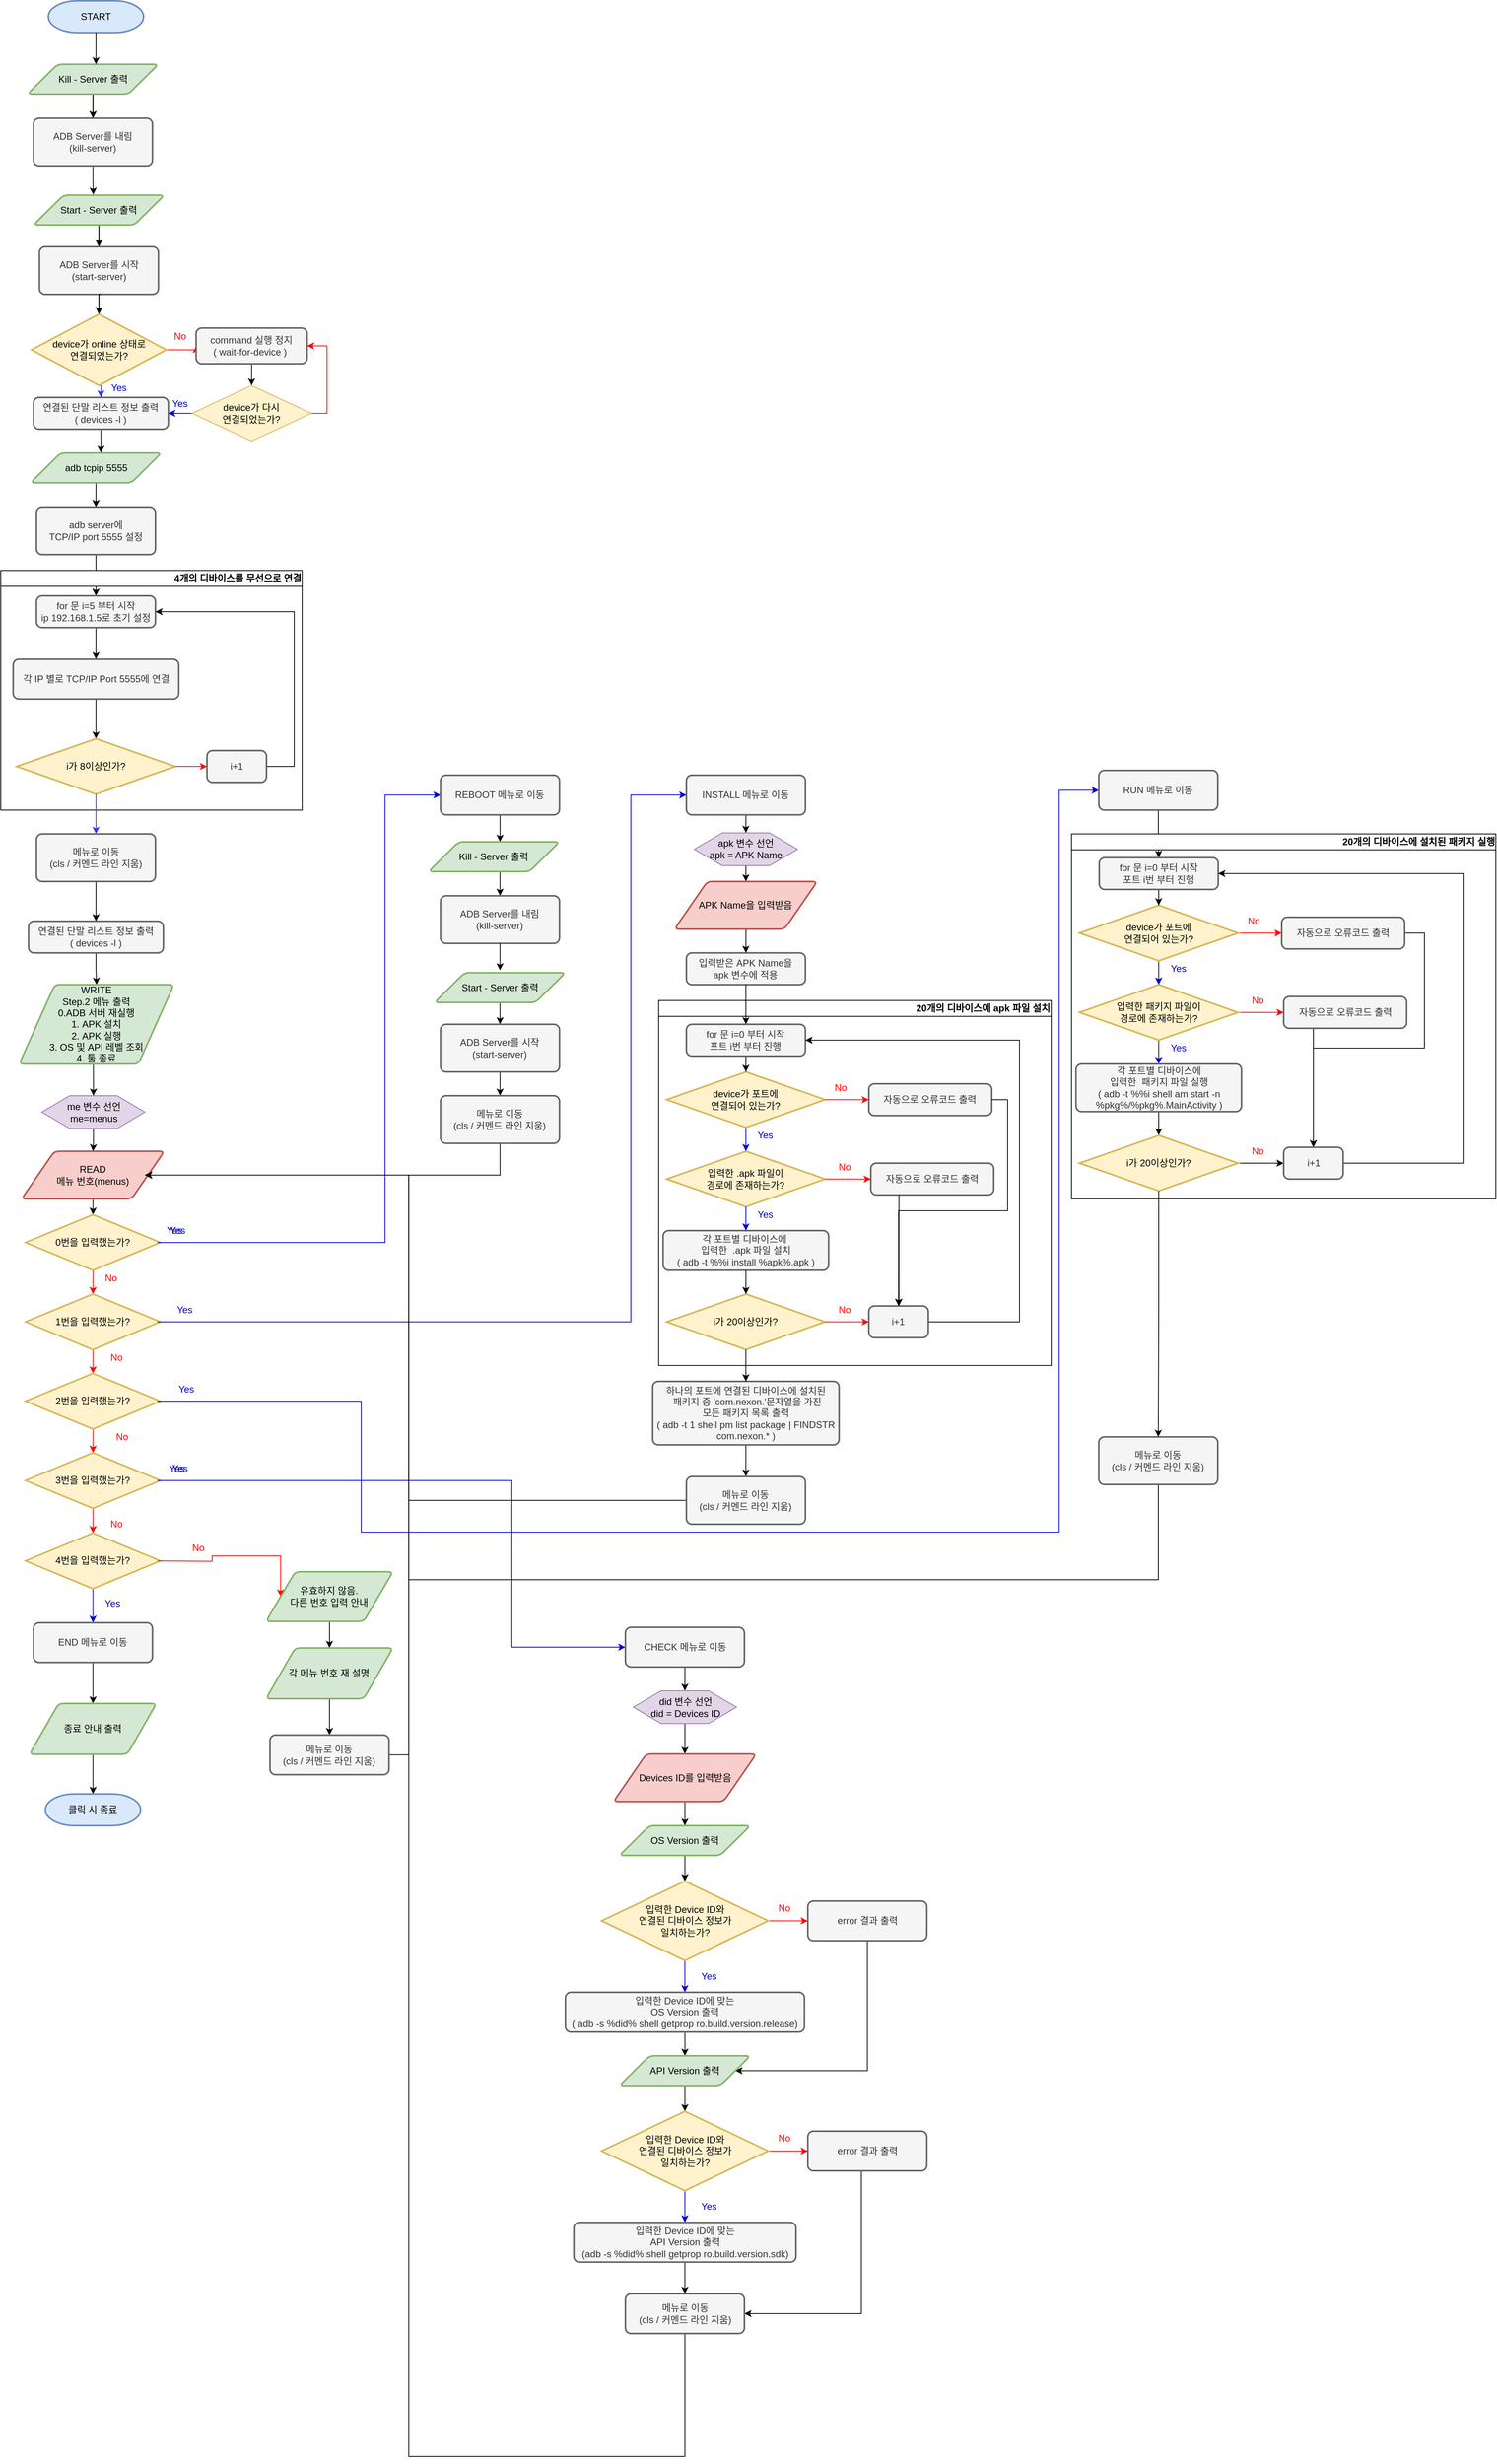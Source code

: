 <mxfile version="12.6.5" type="github">
  <diagram id="dWi0E7cXbGD9nPuObZve" name="Page-2">
    <mxGraphModel dx="1662" dy="772" grid="1" gridSize="10" guides="1" tooltips="1" connect="1" arrows="1" fold="1" page="1" pageScale="1" pageWidth="1169" pageHeight="827" math="0" shadow="0">
      <root>
        <mxCell id="3Ijdbuu_0H5kMbtF8D1f-0"/>
        <mxCell id="3Ijdbuu_0H5kMbtF8D1f-1" parent="3Ijdbuu_0H5kMbtF8D1f-0"/>
        <mxCell id="WkgVPscuOhWLp71xP_SW-0" value="START" style="strokeWidth=2;html=1;shape=mxgraph.flowchart.terminator;whiteSpace=wrap;fillColor=#dae8fc;strokeColor=#6c8ebf;" parent="3Ijdbuu_0H5kMbtF8D1f-1" vertex="1">
          <mxGeometry x="80" y="20" width="120" height="40" as="geometry"/>
        </mxCell>
        <mxCell id="4v_ZqnaojmBZI71lkWK2-0" style="edgeStyle=orthogonalEdgeStyle;rounded=0;orthogonalLoop=1;jettySize=auto;html=1;entryX=0.5;entryY=0;entryDx=0;entryDy=0;strokeColor=#000000;fontColor=#000000;" parent="3Ijdbuu_0H5kMbtF8D1f-1" target="4v_ZqnaojmBZI71lkWK2-1" edge="1">
          <mxGeometry relative="1" as="geometry">
            <mxPoint x="143.75" y="137.5" as="sourcePoint"/>
          </mxGeometry>
        </mxCell>
        <mxCell id="4v_ZqnaojmBZI71lkWK2-92" value="" style="edgeStyle=orthogonalEdgeStyle;rounded=0;orthogonalLoop=1;jettySize=auto;html=1;entryX=0.457;entryY=-0.018;entryDx=0;entryDy=0;entryPerimeter=0;" parent="3Ijdbuu_0H5kMbtF8D1f-1" source="4v_ZqnaojmBZI71lkWK2-1" target="4v_ZqnaojmBZI71lkWK2-6" edge="1">
          <mxGeometry relative="1" as="geometry">
            <mxPoint x="136.25" y="308" as="targetPoint"/>
          </mxGeometry>
        </mxCell>
        <mxCell id="4v_ZqnaojmBZI71lkWK2-1" value="ADB Server를 내림&lt;br&gt;(kill-server)" style="rounded=1;whiteSpace=wrap;html=1;absoluteArcSize=1;arcSize=14;strokeWidth=2;fontColor=#333333;fillColor=#f5f5f5;strokeColor=#666666;" parent="3Ijdbuu_0H5kMbtF8D1f-1" vertex="1">
          <mxGeometry x="61.25" y="168" width="150" height="60" as="geometry"/>
        </mxCell>
        <mxCell id="4v_ZqnaojmBZI71lkWK2-3" style="edgeStyle=orthogonalEdgeStyle;rounded=0;orthogonalLoop=1;jettySize=auto;html=1;entryX=0.5;entryY=0;entryDx=0;entryDy=0;strokeColor=#000000;fontColor=#000000;" parent="3Ijdbuu_0H5kMbtF8D1f-1" target="4v_ZqnaojmBZI71lkWK2-4" edge="1">
          <mxGeometry relative="1" as="geometry">
            <mxPoint x="143.75" y="299.5" as="sourcePoint"/>
          </mxGeometry>
        </mxCell>
        <mxCell id="4v_ZqnaojmBZI71lkWK2-94" value="" style="edgeStyle=orthogonalEdgeStyle;rounded=0;orthogonalLoop=1;jettySize=auto;html=1;" parent="3Ijdbuu_0H5kMbtF8D1f-1" source="4v_ZqnaojmBZI71lkWK2-4" target="4v_ZqnaojmBZI71lkWK2-11" edge="1">
          <mxGeometry relative="1" as="geometry"/>
        </mxCell>
        <mxCell id="4v_ZqnaojmBZI71lkWK2-4" value="ADB Server를 시작&lt;br&gt;(start-server)" style="rounded=1;whiteSpace=wrap;html=1;absoluteArcSize=1;arcSize=14;strokeWidth=2;fontColor=#333333;fillColor=#f5f5f5;strokeColor=#666666;" parent="3Ijdbuu_0H5kMbtF8D1f-1" vertex="1">
          <mxGeometry x="68.75" y="330" width="150" height="60" as="geometry"/>
        </mxCell>
        <mxCell id="4v_ZqnaojmBZI71lkWK2-82" value="" style="edgeStyle=orthogonalEdgeStyle;rounded=0;orthogonalLoop=1;jettySize=auto;html=1;" parent="3Ijdbuu_0H5kMbtF8D1f-1" source="4v_ZqnaojmBZI71lkWK2-5" target="4v_ZqnaojmBZI71lkWK2-1" edge="1">
          <mxGeometry relative="1" as="geometry"/>
        </mxCell>
        <mxCell id="4v_ZqnaojmBZI71lkWK2-5" value="&lt;span style=&quot;white-space: normal&quot;&gt;Kill - Server 출력&lt;/span&gt;" style="shape=parallelogram;html=1;strokeWidth=2;perimeter=parallelogramPerimeter;whiteSpace=wrap;rounded=1;arcSize=12;size=0.23;fillColor=#d5e8d4;strokeColor=#82b366;" parent="3Ijdbuu_0H5kMbtF8D1f-1" vertex="1">
          <mxGeometry x="53.75" y="100" width="165" height="37.5" as="geometry"/>
        </mxCell>
        <mxCell id="4v_ZqnaojmBZI71lkWK2-93" value="" style="edgeStyle=orthogonalEdgeStyle;rounded=0;orthogonalLoop=1;jettySize=auto;html=1;" parent="3Ijdbuu_0H5kMbtF8D1f-1" source="4v_ZqnaojmBZI71lkWK2-6" target="4v_ZqnaojmBZI71lkWK2-4" edge="1">
          <mxGeometry relative="1" as="geometry"/>
        </mxCell>
        <mxCell id="4v_ZqnaojmBZI71lkWK2-6" value="&lt;span style=&quot;white-space: normal&quot;&gt;Start - Server 출력&lt;/span&gt;" style="shape=parallelogram;html=1;strokeWidth=2;perimeter=parallelogramPerimeter;whiteSpace=wrap;rounded=1;arcSize=12;size=0.23;fillColor=#d5e8d4;strokeColor=#82b366;" parent="3Ijdbuu_0H5kMbtF8D1f-1" vertex="1">
          <mxGeometry x="61.25" y="265" width="165" height="37.5" as="geometry"/>
        </mxCell>
        <mxCell id="4v_ZqnaojmBZI71lkWK2-8" style="edgeStyle=orthogonalEdgeStyle;rounded=0;orthogonalLoop=1;jettySize=auto;html=1;strokeColor=#000000;fontColor=#000000;exitX=0.5;exitY=1;exitDx=0;exitDy=0;exitPerimeter=0;" parent="3Ijdbuu_0H5kMbtF8D1f-1" source="WkgVPscuOhWLp71xP_SW-0" edge="1">
          <mxGeometry relative="1" as="geometry">
            <mxPoint x="153.75" y="147.5" as="sourcePoint"/>
            <mxPoint x="140" y="100" as="targetPoint"/>
          </mxGeometry>
        </mxCell>
        <mxCell id="4v_ZqnaojmBZI71lkWK2-9" style="edgeStyle=orthogonalEdgeStyle;rounded=0;orthogonalLoop=1;jettySize=auto;html=1;exitX=1;exitY=0.5;exitDx=0;exitDy=0;exitPerimeter=0;entryX=0;entryY=0.5;entryDx=0;entryDy=0;strokeColor=#FF0000;" parent="3Ijdbuu_0H5kMbtF8D1f-1" source="4v_ZqnaojmBZI71lkWK2-11" target="4v_ZqnaojmBZI71lkWK2-13" edge="1">
          <mxGeometry relative="1" as="geometry"/>
        </mxCell>
        <mxCell id="4v_ZqnaojmBZI71lkWK2-106" style="edgeStyle=orthogonalEdgeStyle;rounded=0;orthogonalLoop=1;jettySize=auto;html=1;exitX=0.5;exitY=1;exitDx=0;exitDy=0;exitPerimeter=0;entryX=0.5;entryY=0;entryDx=0;entryDy=0;strokeColor=#3333FF;fillColor=#FF0000;" parent="3Ijdbuu_0H5kMbtF8D1f-1" source="4v_ZqnaojmBZI71lkWK2-11" target="4v_ZqnaojmBZI71lkWK2-16" edge="1">
          <mxGeometry relative="1" as="geometry"/>
        </mxCell>
        <mxCell id="4v_ZqnaojmBZI71lkWK2-11" value="device가 online 상태로 &lt;br&gt;연결되었는가?" style="strokeWidth=2;html=1;shape=mxgraph.flowchart.decision;whiteSpace=wrap;fillColor=#fff2cc;strokeColor=#d6b656;" parent="3Ijdbuu_0H5kMbtF8D1f-1" vertex="1">
          <mxGeometry x="58.75" y="415" width="170" height="90" as="geometry"/>
        </mxCell>
        <mxCell id="4v_ZqnaojmBZI71lkWK2-12" style="edgeStyle=orthogonalEdgeStyle;rounded=0;orthogonalLoop=1;jettySize=auto;html=1;entryX=0.5;entryY=0;entryDx=0;entryDy=0;strokeColor=#000000;fontColor=#FF0000;" parent="3Ijdbuu_0H5kMbtF8D1f-1" source="4v_ZqnaojmBZI71lkWK2-13" target="4v_ZqnaojmBZI71lkWK2-20" edge="1">
          <mxGeometry relative="1" as="geometry"/>
        </mxCell>
        <mxCell id="4v_ZqnaojmBZI71lkWK2-13" value="&lt;span style=&quot;white-space: normal&quot;&gt;command 실행 정지&lt;/span&gt;&lt;br style=&quot;white-space: normal&quot;&gt;&lt;span style=&quot;white-space: normal&quot;&gt;( wait-for-device )&amp;nbsp;&lt;/span&gt;" style="rounded=1;whiteSpace=wrap;html=1;absoluteArcSize=1;arcSize=14;strokeWidth=2;fillColor=#f5f5f5;strokeColor=#666666;fontColor=#333333;" parent="3Ijdbuu_0H5kMbtF8D1f-1" vertex="1">
          <mxGeometry x="266.25" y="432.5" width="140" height="45" as="geometry"/>
        </mxCell>
        <mxCell id="4v_ZqnaojmBZI71lkWK2-14" value="No" style="text;html=1;strokeColor=none;fillColor=none;align=center;verticalAlign=middle;whiteSpace=wrap;rounded=0;fontColor=#FF0000;" parent="3Ijdbuu_0H5kMbtF8D1f-1" vertex="1">
          <mxGeometry x="226.25" y="432.5" width="40" height="20" as="geometry"/>
        </mxCell>
        <mxCell id="4v_ZqnaojmBZI71lkWK2-15" style="edgeStyle=orthogonalEdgeStyle;rounded=0;orthogonalLoop=1;jettySize=auto;html=1;entryX=0.487;entryY=0;entryDx=0;entryDy=0;entryPerimeter=0;strokeColor=#000000;" parent="3Ijdbuu_0H5kMbtF8D1f-1" source="4v_ZqnaojmBZI71lkWK2-16" edge="1">
          <mxGeometry relative="1" as="geometry">
            <mxPoint x="146.215" y="590" as="targetPoint"/>
          </mxGeometry>
        </mxCell>
        <mxCell id="4v_ZqnaojmBZI71lkWK2-16" value="연결된 단말 리스트 정보 출력&lt;br&gt;( devices -l )" style="rounded=1;whiteSpace=wrap;html=1;absoluteArcSize=1;arcSize=14;strokeWidth=2;fontColor=#333333;fillColor=#f5f5f5;strokeColor=#666666;" parent="3Ijdbuu_0H5kMbtF8D1f-1" vertex="1">
          <mxGeometry x="61.25" y="520" width="170" height="40" as="geometry"/>
        </mxCell>
        <mxCell id="4v_ZqnaojmBZI71lkWK2-17" value="&lt;font color=&quot;#0000cc&quot;&gt;Yes&lt;/font&gt;" style="text;html=1;strokeColor=none;fillColor=none;align=center;verticalAlign=middle;whiteSpace=wrap;rounded=0;fontColor=#FF0000;" parent="3Ijdbuu_0H5kMbtF8D1f-1" vertex="1">
          <mxGeometry x="149.25" y="498" width="40" height="20" as="geometry"/>
        </mxCell>
        <mxCell id="4v_ZqnaojmBZI71lkWK2-18" style="edgeStyle=orthogonalEdgeStyle;rounded=0;orthogonalLoop=1;jettySize=auto;html=1;entryX=1;entryY=0.5;entryDx=0;entryDy=0;strokeColor=#0000CC;fontColor=#FF0000;" parent="3Ijdbuu_0H5kMbtF8D1f-1" source="4v_ZqnaojmBZI71lkWK2-20" target="4v_ZqnaojmBZI71lkWK2-16" edge="1">
          <mxGeometry relative="1" as="geometry"/>
        </mxCell>
        <mxCell id="4v_ZqnaojmBZI71lkWK2-19" style="edgeStyle=orthogonalEdgeStyle;rounded=0;orthogonalLoop=1;jettySize=auto;html=1;exitX=1;exitY=0.5;exitDx=0;exitDy=0;entryX=1;entryY=0.5;entryDx=0;entryDy=0;strokeColor=#FF0000;fontColor=#FF0000;" parent="3Ijdbuu_0H5kMbtF8D1f-1" source="4v_ZqnaojmBZI71lkWK2-20" target="4v_ZqnaojmBZI71lkWK2-13" edge="1">
          <mxGeometry relative="1" as="geometry"/>
        </mxCell>
        <mxCell id="4v_ZqnaojmBZI71lkWK2-20" value="&lt;font color=&quot;#000000&quot;&gt;device가 다시 &lt;br&gt;연결되었는가?&lt;/font&gt;" style="rhombus;whiteSpace=wrap;html=1;fillColor=#fff2cc;strokeColor=#d6b656;" parent="3Ijdbuu_0H5kMbtF8D1f-1" vertex="1">
          <mxGeometry x="261.25" y="505" width="150" height="70" as="geometry"/>
        </mxCell>
        <mxCell id="4v_ZqnaojmBZI71lkWK2-21" value="&lt;font color=&quot;#0000cc&quot;&gt;Yes&lt;/font&gt;" style="text;html=1;strokeColor=none;fillColor=none;align=center;verticalAlign=middle;whiteSpace=wrap;rounded=0;fontColor=#FF0000;" parent="3Ijdbuu_0H5kMbtF8D1f-1" vertex="1">
          <mxGeometry x="226.25" y="518" width="40" height="20" as="geometry"/>
        </mxCell>
        <mxCell id="4v_ZqnaojmBZI71lkWK2-22" style="edgeStyle=orthogonalEdgeStyle;rounded=0;orthogonalLoop=1;jettySize=auto;html=1;entryX=0.5;entryY=0;entryDx=0;entryDy=0;entryPerimeter=0;strokeColor=#000000;fontColor=#000000;" parent="3Ijdbuu_0H5kMbtF8D1f-1" target="4v_ZqnaojmBZI71lkWK2-11" edge="1">
          <mxGeometry relative="1" as="geometry">
            <mxPoint x="146.25" y="390" as="sourcePoint"/>
          </mxGeometry>
        </mxCell>
        <mxCell id="4v_ZqnaojmBZI71lkWK2-23" style="edgeStyle=orthogonalEdgeStyle;rounded=0;orthogonalLoop=1;jettySize=auto;html=1;entryX=0.5;entryY=0;entryDx=0;entryDy=0;strokeColor=#000000;fontColor=#000000;" parent="3Ijdbuu_0H5kMbtF8D1f-1" target="4v_ZqnaojmBZI71lkWK2-24" edge="1">
          <mxGeometry relative="1" as="geometry">
            <mxPoint x="147.5" y="627.5" as="sourcePoint"/>
          </mxGeometry>
        </mxCell>
        <mxCell id="4v_ZqnaojmBZI71lkWK2-79" value="" style="edgeStyle=orthogonalEdgeStyle;rounded=0;orthogonalLoop=1;jettySize=auto;html=1;" parent="3Ijdbuu_0H5kMbtF8D1f-1" source="4v_ZqnaojmBZI71lkWK2-24" target="4v_ZqnaojmBZI71lkWK2-76" edge="1">
          <mxGeometry relative="1" as="geometry"/>
        </mxCell>
        <mxCell id="4v_ZqnaojmBZI71lkWK2-81" value="" style="edgeStyle=orthogonalEdgeStyle;rounded=0;orthogonalLoop=1;jettySize=auto;html=1;" parent="3Ijdbuu_0H5kMbtF8D1f-1" source="4v_ZqnaojmBZI71lkWK2-24" target="4v_ZqnaojmBZI71lkWK2-76" edge="1">
          <mxGeometry relative="1" as="geometry"/>
        </mxCell>
        <mxCell id="4v_ZqnaojmBZI71lkWK2-24" value="adb server에&lt;br&gt;TCP/IP port 5555 설정" style="rounded=1;whiteSpace=wrap;html=1;absoluteArcSize=1;arcSize=14;strokeWidth=2;fontColor=#333333;fillColor=#f5f5f5;strokeColor=#666666;" parent="3Ijdbuu_0H5kMbtF8D1f-1" vertex="1">
          <mxGeometry x="65" y="658" width="150" height="60" as="geometry"/>
        </mxCell>
        <mxCell id="4v_ZqnaojmBZI71lkWK2-80" value="" style="edgeStyle=orthogonalEdgeStyle;rounded=0;orthogonalLoop=1;jettySize=auto;html=1;" parent="3Ijdbuu_0H5kMbtF8D1f-1" source="4v_ZqnaojmBZI71lkWK2-25" target="4v_ZqnaojmBZI71lkWK2-24" edge="1">
          <mxGeometry relative="1" as="geometry"/>
        </mxCell>
        <mxCell id="4v_ZqnaojmBZI71lkWK2-25" value="adb tcpip 5555" style="shape=parallelogram;html=1;strokeWidth=2;perimeter=parallelogramPerimeter;whiteSpace=wrap;rounded=1;arcSize=12;size=0.23;fillColor=#d5e8d4;strokeColor=#82b366;" parent="3Ijdbuu_0H5kMbtF8D1f-1" vertex="1">
          <mxGeometry x="57.5" y="590" width="165" height="37.5" as="geometry"/>
        </mxCell>
        <mxCell id="4v_ZqnaojmBZI71lkWK2-26" value="4개의 디바이스를 무선으로 연결" style="swimlane;html=1;startSize=20;horizontal=1;containerType=tree;fontColor=#000000;align=right;" parent="3Ijdbuu_0H5kMbtF8D1f-1" vertex="1">
          <mxGeometry x="20" y="738" width="380" height="302" as="geometry">
            <mxRectangle x="40.0" y="738" width="120" height="20" as="alternateBounds"/>
          </mxGeometry>
        </mxCell>
        <mxCell id="4v_ZqnaojmBZI71lkWK2-78" value="" style="edgeStyle=orthogonalEdgeStyle;rounded=0;orthogonalLoop=1;jettySize=auto;html=1;" parent="4v_ZqnaojmBZI71lkWK2-26" source="4v_ZqnaojmBZI71lkWK2-76" target="4v_ZqnaojmBZI71lkWK2-77" edge="1">
          <mxGeometry relative="1" as="geometry"/>
        </mxCell>
        <mxCell id="4v_ZqnaojmBZI71lkWK2-76" value="for 문 i=5 부터 시작&lt;br&gt;ip 192.168.1.5로 초기 설정" style="rounded=1;whiteSpace=wrap;html=1;absoluteArcSize=1;arcSize=14;strokeWidth=2;fontColor=#333333;fillColor=#f5f5f5;strokeColor=#666666;" parent="4v_ZqnaojmBZI71lkWK2-26" vertex="1">
          <mxGeometry x="45.0" y="32" width="150" height="40" as="geometry"/>
        </mxCell>
        <mxCell id="4v_ZqnaojmBZI71lkWK2-103" style="edgeStyle=orthogonalEdgeStyle;rounded=0;orthogonalLoop=1;jettySize=auto;html=1;entryX=0.5;entryY=0;entryDx=0;entryDy=0;entryPerimeter=0;" parent="4v_ZqnaojmBZI71lkWK2-26" source="4v_ZqnaojmBZI71lkWK2-77" target="4v_ZqnaojmBZI71lkWK2-97" edge="1">
          <mxGeometry relative="1" as="geometry"/>
        </mxCell>
        <mxCell id="4v_ZqnaojmBZI71lkWK2-77" value="각 IP 별로 TCP/IP Port 5555에 연결" style="rounded=1;whiteSpace=wrap;html=1;absoluteArcSize=1;arcSize=14;strokeWidth=2;fontColor=#333333;fillColor=#f5f5f5;strokeColor=#666666;" parent="4v_ZqnaojmBZI71lkWK2-26" vertex="1">
          <mxGeometry x="15.63" y="112" width="208.75" height="50" as="geometry"/>
        </mxCell>
        <mxCell id="4v_ZqnaojmBZI71lkWK2-97" value="i가 8이상인가?" style="strokeWidth=2;html=1;shape=mxgraph.flowchart.decision;whiteSpace=wrap;fillColor=#fff2cc;strokeColor=#d6b656;" parent="4v_ZqnaojmBZI71lkWK2-26" vertex="1">
          <mxGeometry x="20" y="212" width="200" height="70" as="geometry"/>
        </mxCell>
        <mxCell id="4v_ZqnaojmBZI71lkWK2-110" style="edgeStyle=orthogonalEdgeStyle;rounded=0;orthogonalLoop=1;jettySize=auto;html=1;strokeColor=#000000;fillColor=#FF0000;entryX=1;entryY=0.5;entryDx=0;entryDy=0;" parent="4v_ZqnaojmBZI71lkWK2-26" source="4v_ZqnaojmBZI71lkWK2-109" target="4v_ZqnaojmBZI71lkWK2-76" edge="1">
          <mxGeometry relative="1" as="geometry">
            <mxPoint x="230" y="42" as="targetPoint"/>
            <Array as="points">
              <mxPoint x="370" y="247"/>
              <mxPoint x="370" y="52"/>
            </Array>
          </mxGeometry>
        </mxCell>
        <mxCell id="4v_ZqnaojmBZI71lkWK2-109" value="i+1" style="rounded=1;whiteSpace=wrap;html=1;absoluteArcSize=1;arcSize=14;strokeWidth=2;fontColor=#333333;fillColor=#f5f5f5;strokeColor=#666666;" parent="4v_ZqnaojmBZI71lkWK2-26" vertex="1">
          <mxGeometry x="260" y="227" width="75" height="40" as="geometry"/>
        </mxCell>
        <mxCell id="4v_ZqnaojmBZI71lkWK2-105" style="edgeStyle=orthogonalEdgeStyle;rounded=0;orthogonalLoop=1;jettySize=auto;html=1;strokeColor=#3333FF;" parent="3Ijdbuu_0H5kMbtF8D1f-1" source="4v_ZqnaojmBZI71lkWK2-97" edge="1">
          <mxGeometry relative="1" as="geometry">
            <mxPoint x="140" y="1070" as="targetPoint"/>
          </mxGeometry>
        </mxCell>
        <mxCell id="4v_ZqnaojmBZI71lkWK2-108" style="edgeStyle=orthogonalEdgeStyle;rounded=0;orthogonalLoop=1;jettySize=auto;html=1;strokeColor=#FF0000;fillColor=#FF0000;" parent="3Ijdbuu_0H5kMbtF8D1f-1" source="4v_ZqnaojmBZI71lkWK2-97" edge="1">
          <mxGeometry relative="1" as="geometry">
            <mxPoint x="280" y="985" as="targetPoint"/>
          </mxGeometry>
        </mxCell>
        <mxCell id="4v_ZqnaojmBZI71lkWK2-113" style="edgeStyle=orthogonalEdgeStyle;rounded=0;orthogonalLoop=1;jettySize=auto;html=1;strokeColor=#000000;fillColor=#FF0000;" parent="3Ijdbuu_0H5kMbtF8D1f-1" source="4v_ZqnaojmBZI71lkWK2-111" target="4v_ZqnaojmBZI71lkWK2-112" edge="1">
          <mxGeometry relative="1" as="geometry"/>
        </mxCell>
        <mxCell id="4v_ZqnaojmBZI71lkWK2-111" value="메뉴로 이동&lt;br&gt;(cls / 커멘드 라인 지움)" style="rounded=1;whiteSpace=wrap;html=1;absoluteArcSize=1;arcSize=14;strokeWidth=2;fontColor=#333333;fillColor=#f5f5f5;strokeColor=#666666;" parent="3Ijdbuu_0H5kMbtF8D1f-1" vertex="1">
          <mxGeometry x="65" y="1070" width="150" height="60" as="geometry"/>
        </mxCell>
        <mxCell id="4v_ZqnaojmBZI71lkWK2-167" style="edgeStyle=orthogonalEdgeStyle;rounded=0;orthogonalLoop=1;jettySize=auto;html=1;entryX=0.5;entryY=0;entryDx=0;entryDy=0;strokeColor=#000000;fillColor=#FF0000;" parent="3Ijdbuu_0H5kMbtF8D1f-1" source="4v_ZqnaojmBZI71lkWK2-112" target="4v_ZqnaojmBZI71lkWK2-148" edge="1">
          <mxGeometry relative="1" as="geometry"/>
        </mxCell>
        <mxCell id="4v_ZqnaojmBZI71lkWK2-112" value="연결된 단말 리스트 정보 출력&lt;br&gt;( devices -l )" style="rounded=1;whiteSpace=wrap;html=1;absoluteArcSize=1;arcSize=14;strokeWidth=2;fontColor=#333333;fillColor=#f5f5f5;strokeColor=#666666;" parent="3Ijdbuu_0H5kMbtF8D1f-1" vertex="1">
          <mxGeometry x="55" y="1180" width="170" height="40" as="geometry"/>
        </mxCell>
        <mxCell id="4v_ZqnaojmBZI71lkWK2-139" style="edgeStyle=orthogonalEdgeStyle;rounded=0;orthogonalLoop=1;jettySize=auto;html=1;entryX=0.5;entryY=0;entryDx=0;entryDy=0;entryPerimeter=0;strokeColor=#000000;fontColor=#000000;" parent="3Ijdbuu_0H5kMbtF8D1f-1" target="4v_ZqnaojmBZI71lkWK2-141" edge="1">
          <mxGeometry relative="1" as="geometry">
            <mxPoint x="136.25" y="1530.0" as="sourcePoint"/>
          </mxGeometry>
        </mxCell>
        <mxCell id="4v_ZqnaojmBZI71lkWK2-140" style="edgeStyle=orthogonalEdgeStyle;rounded=0;orthogonalLoop=1;jettySize=auto;html=1;entryX=0.5;entryY=0;entryDx=0;entryDy=0;entryPerimeter=0;strokeColor=#FF0000;fontColor=#000000;" parent="3Ijdbuu_0H5kMbtF8D1f-1" source="4v_ZqnaojmBZI71lkWK2-141" target="4v_ZqnaojmBZI71lkWK2-144" edge="1">
          <mxGeometry relative="1" as="geometry"/>
        </mxCell>
        <mxCell id="4v_ZqnaojmBZI71lkWK2-141" value="0번을 입력했는가?" style="strokeWidth=2;html=1;shape=mxgraph.flowchart.decision;whiteSpace=wrap;fillColor=#fff2cc;strokeColor=#d6b656;" parent="3Ijdbuu_0H5kMbtF8D1f-1" vertex="1">
          <mxGeometry x="51.25" y="1550" width="170" height="70" as="geometry"/>
        </mxCell>
        <mxCell id="4v_ZqnaojmBZI71lkWK2-142" value="&lt;font color=&quot;#0000cc&quot;&gt;Yes&lt;/font&gt;" style="text;html=1;strokeColor=none;fillColor=none;align=center;verticalAlign=middle;whiteSpace=wrap;rounded=0;fontColor=#FF0000;" parent="3Ijdbuu_0H5kMbtF8D1f-1" vertex="1">
          <mxGeometry x="222.75" y="1560" width="40" height="20" as="geometry"/>
        </mxCell>
        <mxCell id="4v_ZqnaojmBZI71lkWK2-143" style="edgeStyle=orthogonalEdgeStyle;rounded=0;orthogonalLoop=1;jettySize=auto;html=1;entryX=0.5;entryY=0;entryDx=0;entryDy=0;entryPerimeter=0;strokeColor=#FF0000;fontColor=#000000;" parent="3Ijdbuu_0H5kMbtF8D1f-1" source="4v_ZqnaojmBZI71lkWK2-144" target="4v_ZqnaojmBZI71lkWK2-150" edge="1">
          <mxGeometry relative="1" as="geometry"/>
        </mxCell>
        <mxCell id="4v_ZqnaojmBZI71lkWK2-144" value="1번을 입력했는가?" style="strokeWidth=2;html=1;shape=mxgraph.flowchart.decision;whiteSpace=wrap;fillColor=#fff2cc;strokeColor=#d6b656;" parent="3Ijdbuu_0H5kMbtF8D1f-1" vertex="1">
          <mxGeometry x="51.25" y="1650" width="170" height="70" as="geometry"/>
        </mxCell>
        <mxCell id="4v_ZqnaojmBZI71lkWK2-145" value="No" style="text;html=1;strokeColor=none;fillColor=none;align=center;verticalAlign=middle;whiteSpace=wrap;rounded=0;fontColor=#FF0000;" parent="3Ijdbuu_0H5kMbtF8D1f-1" vertex="1">
          <mxGeometry x="139.25" y="1620" width="40" height="20" as="geometry"/>
        </mxCell>
        <mxCell id="4v_ZqnaojmBZI71lkWK2-146" value="READ&lt;br&gt;메뉴 번호(menus)" style="shape=parallelogram;html=1;strokeWidth=2;perimeter=parallelogramPerimeter;whiteSpace=wrap;rounded=1;arcSize=12;size=0.23;fillColor=#f8cecc;strokeColor=#b85450;" parent="3Ijdbuu_0H5kMbtF8D1f-1" vertex="1">
          <mxGeometry x="46.25" y="1470" width="180" height="60" as="geometry"/>
        </mxCell>
        <mxCell id="4v_ZqnaojmBZI71lkWK2-147" style="edgeStyle=orthogonalEdgeStyle;rounded=0;orthogonalLoop=1;jettySize=auto;html=1;strokeColor=#000000;fontColor=#000000;" parent="3Ijdbuu_0H5kMbtF8D1f-1" target="4v_ZqnaojmBZI71lkWK2-153" edge="1">
          <mxGeometry relative="1" as="geometry">
            <mxPoint x="136.75" y="1360.0" as="sourcePoint"/>
            <Array as="points">
              <mxPoint x="136.75" y="1380"/>
              <mxPoint x="136.75" y="1380"/>
            </Array>
          </mxGeometry>
        </mxCell>
        <mxCell id="4v_ZqnaojmBZI71lkWK2-148" value="&lt;span style=&quot;white-space: normal&quot;&gt;WRITE&lt;br&gt;Step.2 메뉴 출력&lt;/span&gt;&lt;br style=&quot;white-space: normal&quot;&gt;&lt;span style=&quot;white-space: normal&quot;&gt;0.ADB 서버 재실행&lt;/span&gt;&lt;br style=&quot;white-space: normal&quot;&gt;&lt;span style=&quot;white-space: normal&quot;&gt;1. APK 설치&lt;/span&gt;&lt;br style=&quot;white-space: normal&quot;&gt;&lt;span style=&quot;white-space: normal&quot;&gt;2. APK 실행&lt;/span&gt;&lt;br style=&quot;white-space: normal&quot;&gt;&lt;span style=&quot;white-space: normal&quot;&gt;3. OS 및 API 레벨 조회&lt;/span&gt;&lt;br style=&quot;white-space: normal&quot;&gt;&lt;span style=&quot;white-space: normal&quot;&gt;4. 툴 종료&lt;/span&gt;" style="shape=parallelogram;html=1;strokeWidth=2;perimeter=parallelogramPerimeter;whiteSpace=wrap;rounded=1;arcSize=12;size=0.23;fillColor=#d5e8d4;strokeColor=#82b366;" parent="3Ijdbuu_0H5kMbtF8D1f-1" vertex="1">
          <mxGeometry x="43.25" y="1260" width="195" height="100" as="geometry"/>
        </mxCell>
        <mxCell id="4v_ZqnaojmBZI71lkWK2-149" style="edgeStyle=orthogonalEdgeStyle;rounded=0;orthogonalLoop=1;jettySize=auto;html=1;entryX=0.5;entryY=0;entryDx=0;entryDy=0;entryPerimeter=0;strokeColor=#FF0000;fontColor=#000000;" parent="3Ijdbuu_0H5kMbtF8D1f-1" source="4v_ZqnaojmBZI71lkWK2-150" target="4v_ZqnaojmBZI71lkWK2-155" edge="1">
          <mxGeometry relative="1" as="geometry"/>
        </mxCell>
        <mxCell id="4v_ZqnaojmBZI71lkWK2-150" value="2번을 입력했는가?" style="strokeWidth=2;html=1;shape=mxgraph.flowchart.decision;whiteSpace=wrap;fillColor=#fff2cc;strokeColor=#d6b656;" parent="3Ijdbuu_0H5kMbtF8D1f-1" vertex="1">
          <mxGeometry x="51.25" y="1750" width="170" height="70" as="geometry"/>
        </mxCell>
        <mxCell id="4v_ZqnaojmBZI71lkWK2-151" value="No" style="text;html=1;strokeColor=none;fillColor=none;align=center;verticalAlign=middle;whiteSpace=wrap;rounded=0;fontColor=#FF0000;" parent="3Ijdbuu_0H5kMbtF8D1f-1" vertex="1">
          <mxGeometry x="146.25" y="1720" width="40" height="20" as="geometry"/>
        </mxCell>
        <mxCell id="4v_ZqnaojmBZI71lkWK2-152" style="edgeStyle=orthogonalEdgeStyle;rounded=0;orthogonalLoop=1;jettySize=auto;html=1;entryX=0.5;entryY=0;entryDx=0;entryDy=0;strokeColor=#000000;" parent="3Ijdbuu_0H5kMbtF8D1f-1" source="4v_ZqnaojmBZI71lkWK2-153" target="4v_ZqnaojmBZI71lkWK2-146" edge="1">
          <mxGeometry relative="1" as="geometry"/>
        </mxCell>
        <mxCell id="4v_ZqnaojmBZI71lkWK2-153" value="me 변수 선언&lt;br&gt;me=menus" style="verticalLabelPosition=middle;verticalAlign=middle;html=1;shape=hexagon;perimeter=hexagonPerimeter2;arcSize=6;size=0.27;labelPosition=center;align=center;fillColor=#e1d5e7;strokeColor=#9673a6;" parent="3Ijdbuu_0H5kMbtF8D1f-1" vertex="1">
          <mxGeometry x="71.75" y="1400" width="130" height="41.25" as="geometry"/>
        </mxCell>
        <mxCell id="4v_ZqnaojmBZI71lkWK2-154" style="edgeStyle=orthogonalEdgeStyle;rounded=0;orthogonalLoop=1;jettySize=auto;html=1;entryX=0.5;entryY=0;entryDx=0;entryDy=0;entryPerimeter=0;strokeColor=#FF0000;" parent="3Ijdbuu_0H5kMbtF8D1f-1" source="4v_ZqnaojmBZI71lkWK2-155" target="4v_ZqnaojmBZI71lkWK2-159" edge="1">
          <mxGeometry relative="1" as="geometry"/>
        </mxCell>
        <mxCell id="4v_ZqnaojmBZI71lkWK2-155" value="3번을 입력했는가?" style="strokeWidth=2;html=1;shape=mxgraph.flowchart.decision;whiteSpace=wrap;fillColor=#fff2cc;strokeColor=#d6b656;" parent="3Ijdbuu_0H5kMbtF8D1f-1" vertex="1">
          <mxGeometry x="51.25" y="1850" width="170" height="70" as="geometry"/>
        </mxCell>
        <mxCell id="4v_ZqnaojmBZI71lkWK2-156" value="No" style="text;html=1;strokeColor=none;fillColor=none;align=center;verticalAlign=middle;whiteSpace=wrap;rounded=0;fontColor=#FF0000;" parent="3Ijdbuu_0H5kMbtF8D1f-1" vertex="1">
          <mxGeometry x="153.25" y="1820" width="40" height="20" as="geometry"/>
        </mxCell>
        <mxCell id="4v_ZqnaojmBZI71lkWK2-157" value="&lt;font color=&quot;#0000cc&quot;&gt;Yes&lt;/font&gt;" style="text;html=1;strokeColor=none;fillColor=none;align=center;verticalAlign=middle;whiteSpace=wrap;rounded=0;fontColor=#FF0000;" parent="3Ijdbuu_0H5kMbtF8D1f-1" vertex="1">
          <mxGeometry x="226.25" y="1860" width="40" height="20" as="geometry"/>
        </mxCell>
        <mxCell id="4v_ZqnaojmBZI71lkWK2-158" style="edgeStyle=orthogonalEdgeStyle;rounded=0;orthogonalLoop=1;jettySize=auto;html=1;entryX=0.5;entryY=0;entryDx=0;entryDy=0;strokeColor=#0000CC;" parent="3Ijdbuu_0H5kMbtF8D1f-1" source="4v_ZqnaojmBZI71lkWK2-159" target="4v_ZqnaojmBZI71lkWK2-162" edge="1">
          <mxGeometry relative="1" as="geometry"/>
        </mxCell>
        <mxCell id="4v_ZqnaojmBZI71lkWK2-159" value="4번을 입력했는가?" style="strokeWidth=2;html=1;shape=mxgraph.flowchart.decision;whiteSpace=wrap;fillColor=#fff2cc;strokeColor=#d6b656;" parent="3Ijdbuu_0H5kMbtF8D1f-1" vertex="1">
          <mxGeometry x="51.25" y="1951.25" width="170" height="70" as="geometry"/>
        </mxCell>
        <mxCell id="4v_ZqnaojmBZI71lkWK2-160" value="No" style="text;html=1;strokeColor=none;fillColor=none;align=center;verticalAlign=middle;whiteSpace=wrap;rounded=0;fontColor=#FF0000;" parent="3Ijdbuu_0H5kMbtF8D1f-1" vertex="1">
          <mxGeometry x="145.75" y="1930" width="40" height="20" as="geometry"/>
        </mxCell>
        <mxCell id="4v_ZqnaojmBZI71lkWK2-161" style="edgeStyle=orthogonalEdgeStyle;rounded=0;orthogonalLoop=1;jettySize=auto;html=1;entryX=0.5;entryY=0;entryDx=0;entryDy=0;strokeColor=#000000;" parent="3Ijdbuu_0H5kMbtF8D1f-1" source="4v_ZqnaojmBZI71lkWK2-162" target="4v_ZqnaojmBZI71lkWK2-165" edge="1">
          <mxGeometry relative="1" as="geometry"/>
        </mxCell>
        <mxCell id="4v_ZqnaojmBZI71lkWK2-162" value="END 메뉴로 이동" style="rounded=1;whiteSpace=wrap;html=1;absoluteArcSize=1;arcSize=14;strokeWidth=2;fontColor=#333333;fillColor=#f5f5f5;strokeColor=#666666;" parent="3Ijdbuu_0H5kMbtF8D1f-1" vertex="1">
          <mxGeometry x="61.25" y="2064.25" width="150" height="50" as="geometry"/>
        </mxCell>
        <mxCell id="4v_ZqnaojmBZI71lkWK2-163" value="&lt;font color=&quot;#0000cc&quot;&gt;Yes&lt;/font&gt;" style="text;html=1;strokeColor=none;fillColor=none;align=center;verticalAlign=middle;whiteSpace=wrap;rounded=0;fontColor=#FF0000;" parent="3Ijdbuu_0H5kMbtF8D1f-1" vertex="1">
          <mxGeometry x="140.75" y="2030.25" width="40" height="20" as="geometry"/>
        </mxCell>
        <mxCell id="4v_ZqnaojmBZI71lkWK2-164" style="edgeStyle=orthogonalEdgeStyle;rounded=0;orthogonalLoop=1;jettySize=auto;html=1;entryX=0.5;entryY=0;entryDx=0;entryDy=0;entryPerimeter=0;strokeColor=#000000;" parent="3Ijdbuu_0H5kMbtF8D1f-1" source="4v_ZqnaojmBZI71lkWK2-165" target="4v_ZqnaojmBZI71lkWK2-166" edge="1">
          <mxGeometry relative="1" as="geometry"/>
        </mxCell>
        <mxCell id="4v_ZqnaojmBZI71lkWK2-165" value="종료 안내 출력" style="shape=parallelogram;html=1;strokeWidth=2;perimeter=parallelogramPerimeter;whiteSpace=wrap;rounded=1;arcSize=12;size=0.23;fillColor=#d5e8d4;strokeColor=#82b366;" parent="3Ijdbuu_0H5kMbtF8D1f-1" vertex="1">
          <mxGeometry x="56.25" y="2166" width="160" height="64" as="geometry"/>
        </mxCell>
        <mxCell id="4v_ZqnaojmBZI71lkWK2-166" value="클릭 시 종료" style="strokeWidth=2;html=1;shape=mxgraph.flowchart.terminator;whiteSpace=wrap;fillColor=#dae8fc;strokeColor=#6c8ebf;" parent="3Ijdbuu_0H5kMbtF8D1f-1" vertex="1">
          <mxGeometry x="76.25" y="2280" width="120" height="40" as="geometry"/>
        </mxCell>
        <mxCell id="4v_ZqnaojmBZI71lkWK2-177" style="edgeStyle=orthogonalEdgeStyle;rounded=0;orthogonalLoop=1;jettySize=auto;html=1;entryX=0;entryY=0.5;entryDx=0;entryDy=0;strokeColor=#0000CC;fontColor=#000000;" parent="3Ijdbuu_0H5kMbtF8D1f-1" target="4v_ZqnaojmBZI71lkWK2-179" edge="1">
          <mxGeometry relative="1" as="geometry">
            <Array as="points">
              <mxPoint x="504.45" y="1585"/>
              <mxPoint x="504.45" y="1021"/>
            </Array>
            <mxPoint x="217.45" y="1585" as="sourcePoint"/>
          </mxGeometry>
        </mxCell>
        <mxCell id="4v_ZqnaojmBZI71lkWK2-178" style="edgeStyle=orthogonalEdgeStyle;rounded=0;orthogonalLoop=1;jettySize=auto;html=1;entryX=0.5;entryY=0;entryDx=0;entryDy=0;entryPerimeter=0;strokeColor=#000000;fontColor=#000000;" parent="3Ijdbuu_0H5kMbtF8D1f-1" source="4v_ZqnaojmBZI71lkWK2-179" edge="1">
          <mxGeometry relative="1" as="geometry">
            <mxPoint x="649.45" y="1080" as="targetPoint"/>
          </mxGeometry>
        </mxCell>
        <mxCell id="4v_ZqnaojmBZI71lkWK2-179" value="REBOOT 메뉴로 이동" style="rounded=1;whiteSpace=wrap;html=1;absoluteArcSize=1;arcSize=14;strokeWidth=2;fontColor=#333333;fillColor=#f5f5f5;strokeColor=#666666;" parent="3Ijdbuu_0H5kMbtF8D1f-1" vertex="1">
          <mxGeometry x="574.45" y="996" width="150" height="50" as="geometry"/>
        </mxCell>
        <mxCell id="4v_ZqnaojmBZI71lkWK2-180" value="&lt;font color=&quot;#0000cc&quot;&gt;Yes&lt;/font&gt;" style="text;html=1;strokeColor=none;fillColor=none;align=center;verticalAlign=middle;whiteSpace=wrap;rounded=0;fontColor=#FF0000;" parent="3Ijdbuu_0H5kMbtF8D1f-1" vertex="1">
          <mxGeometry x="218.95" y="1560" width="40" height="20" as="geometry"/>
        </mxCell>
        <mxCell id="4v_ZqnaojmBZI71lkWK2-181" style="edgeStyle=orthogonalEdgeStyle;rounded=0;orthogonalLoop=1;jettySize=auto;html=1;entryX=0.5;entryY=0;entryDx=0;entryDy=0;strokeColor=#000000;fontColor=#000000;" parent="3Ijdbuu_0H5kMbtF8D1f-1" target="4v_ZqnaojmBZI71lkWK2-182" edge="1">
          <mxGeometry relative="1" as="geometry">
            <mxPoint x="649.45" y="1117.5" as="sourcePoint"/>
          </mxGeometry>
        </mxCell>
        <mxCell id="4v_ZqnaojmBZI71lkWK2-182" value="ADB Server를 내림&lt;br&gt;(kill-server)" style="rounded=1;whiteSpace=wrap;html=1;absoluteArcSize=1;arcSize=14;strokeWidth=2;fontColor=#333333;fillColor=#f5f5f5;strokeColor=#666666;" parent="3Ijdbuu_0H5kMbtF8D1f-1" vertex="1">
          <mxGeometry x="574.45" y="1148" width="150" height="60" as="geometry"/>
        </mxCell>
        <mxCell id="4v_ZqnaojmBZI71lkWK2-183" style="edgeStyle=orthogonalEdgeStyle;rounded=0;orthogonalLoop=1;jettySize=auto;html=1;entryX=0.5;entryY=0;entryDx=0;entryDy=0;entryPerimeter=0;strokeColor=#000000;fontColor=#000000;" parent="3Ijdbuu_0H5kMbtF8D1f-1" edge="1">
          <mxGeometry relative="1" as="geometry">
            <mxPoint x="649.45" y="1208" as="sourcePoint"/>
            <mxPoint x="649.45" y="1242" as="targetPoint"/>
          </mxGeometry>
        </mxCell>
        <mxCell id="4v_ZqnaojmBZI71lkWK2-184" style="edgeStyle=orthogonalEdgeStyle;rounded=0;orthogonalLoop=1;jettySize=auto;html=1;entryX=0.5;entryY=0;entryDx=0;entryDy=0;strokeColor=#000000;fontColor=#000000;" parent="3Ijdbuu_0H5kMbtF8D1f-1" target="4v_ZqnaojmBZI71lkWK2-186" edge="1">
          <mxGeometry relative="1" as="geometry">
            <mxPoint x="649.45" y="1279.5" as="sourcePoint"/>
          </mxGeometry>
        </mxCell>
        <mxCell id="4v_ZqnaojmBZI71lkWK2-185" style="edgeStyle=orthogonalEdgeStyle;rounded=0;orthogonalLoop=1;jettySize=auto;html=1;entryX=0.5;entryY=0;entryDx=0;entryDy=0;strokeColor=#000000;fontColor=#000000;" parent="3Ijdbuu_0H5kMbtF8D1f-1" source="4v_ZqnaojmBZI71lkWK2-186" target="4v_ZqnaojmBZI71lkWK2-188" edge="1">
          <mxGeometry relative="1" as="geometry"/>
        </mxCell>
        <mxCell id="4v_ZqnaojmBZI71lkWK2-186" value="ADB Server를 시작&lt;br&gt;(start-server)" style="rounded=1;whiteSpace=wrap;html=1;absoluteArcSize=1;arcSize=14;strokeWidth=2;fontColor=#333333;fillColor=#f5f5f5;strokeColor=#666666;" parent="3Ijdbuu_0H5kMbtF8D1f-1" vertex="1">
          <mxGeometry x="574.45" y="1310" width="150" height="60" as="geometry"/>
        </mxCell>
        <mxCell id="4v_ZqnaojmBZI71lkWK2-187" style="edgeStyle=orthogonalEdgeStyle;rounded=0;orthogonalLoop=1;jettySize=auto;html=1;entryX=1;entryY=0.5;entryDx=0;entryDy=0;strokeColor=#000000;fontColor=#000000;" parent="3Ijdbuu_0H5kMbtF8D1f-1" source="4v_ZqnaojmBZI71lkWK2-188" edge="1">
          <mxGeometry relative="1" as="geometry">
            <Array as="points">
              <mxPoint x="649.45" y="1500"/>
            </Array>
            <mxPoint x="201.75" y="1500" as="targetPoint"/>
          </mxGeometry>
        </mxCell>
        <mxCell id="4v_ZqnaojmBZI71lkWK2-188" value="메뉴로 이동&lt;br&gt;(cls / 커멘드 라인 지움)" style="rounded=1;whiteSpace=wrap;html=1;absoluteArcSize=1;arcSize=14;strokeWidth=2;fontColor=#333333;fillColor=#f5f5f5;strokeColor=#666666;" parent="3Ijdbuu_0H5kMbtF8D1f-1" vertex="1">
          <mxGeometry x="574.45" y="1400" width="150" height="60" as="geometry"/>
        </mxCell>
        <mxCell id="4v_ZqnaojmBZI71lkWK2-189" style="edgeStyle=orthogonalEdgeStyle;rounded=0;orthogonalLoop=1;jettySize=auto;html=1;entryX=0;entryY=0.5;entryDx=0;entryDy=0;strokeColor=#0000CC;fontColor=#000000;exitX=1;exitY=0.5;exitDx=0;exitDy=0;exitPerimeter=0;" parent="3Ijdbuu_0H5kMbtF8D1f-1" target="4v_ZqnaojmBZI71lkWK2-191" edge="1">
          <mxGeometry relative="1" as="geometry">
            <Array as="points">
              <mxPoint x="814.45" y="1685"/>
              <mxPoint x="814.45" y="1021"/>
            </Array>
            <mxPoint x="217.45" y="1685" as="sourcePoint"/>
          </mxGeometry>
        </mxCell>
        <mxCell id="4v_ZqnaojmBZI71lkWK2-190" style="edgeStyle=orthogonalEdgeStyle;rounded=0;orthogonalLoop=1;jettySize=auto;html=1;entryX=0.5;entryY=0;entryDx=0;entryDy=0;strokeColor=#000000;fontColor=#000000;" parent="3Ijdbuu_0H5kMbtF8D1f-1" source="4v_ZqnaojmBZI71lkWK2-191" target="4v_ZqnaojmBZI71lkWK2-196" edge="1">
          <mxGeometry relative="1" as="geometry"/>
        </mxCell>
        <mxCell id="4v_ZqnaojmBZI71lkWK2-191" value="INSTALL 메뉴로 이동" style="rounded=1;whiteSpace=wrap;html=1;absoluteArcSize=1;arcSize=14;strokeWidth=2;fontColor=#333333;fillColor=#f5f5f5;strokeColor=#666666;" parent="3Ijdbuu_0H5kMbtF8D1f-1" vertex="1">
          <mxGeometry x="884.45" y="996" width="150" height="50" as="geometry"/>
        </mxCell>
        <mxCell id="4v_ZqnaojmBZI71lkWK2-192" value="&lt;font color=&quot;#0000cc&quot;&gt;Yes&lt;/font&gt;" style="text;html=1;strokeColor=none;fillColor=none;align=center;verticalAlign=middle;whiteSpace=wrap;rounded=0;fontColor=#FF0000;" parent="3Ijdbuu_0H5kMbtF8D1f-1" vertex="1">
          <mxGeometry x="232.45" y="1660" width="40" height="20" as="geometry"/>
        </mxCell>
        <mxCell id="4v_ZqnaojmBZI71lkWK2-193" value="&lt;span style=&quot;white-space: normal&quot;&gt;Kill - Server 출력&lt;/span&gt;" style="shape=parallelogram;html=1;strokeWidth=2;perimeter=parallelogramPerimeter;whiteSpace=wrap;rounded=1;arcSize=12;size=0.23;fillColor=#d5e8d4;strokeColor=#82b366;" parent="3Ijdbuu_0H5kMbtF8D1f-1" vertex="1">
          <mxGeometry x="559.45" y="1080" width="165" height="37.5" as="geometry"/>
        </mxCell>
        <mxCell id="4v_ZqnaojmBZI71lkWK2-194" value="&lt;span style=&quot;white-space: normal&quot;&gt;Start - Server 출력&lt;/span&gt;" style="shape=parallelogram;html=1;strokeWidth=2;perimeter=parallelogramPerimeter;whiteSpace=wrap;rounded=1;arcSize=12;size=0.23;fillColor=#d5e8d4;strokeColor=#82b366;" parent="3Ijdbuu_0H5kMbtF8D1f-1" vertex="1">
          <mxGeometry x="566.95" y="1245" width="165" height="37.5" as="geometry"/>
        </mxCell>
        <mxCell id="4v_ZqnaojmBZI71lkWK2-195" style="edgeStyle=orthogonalEdgeStyle;rounded=0;orthogonalLoop=1;jettySize=auto;html=1;entryX=0.5;entryY=0;entryDx=0;entryDy=0;strokeColor=#000000;fontColor=#000000;" parent="3Ijdbuu_0H5kMbtF8D1f-1" source="4v_ZqnaojmBZI71lkWK2-196" target="4v_ZqnaojmBZI71lkWK2-222" edge="1">
          <mxGeometry relative="1" as="geometry"/>
        </mxCell>
        <mxCell id="4v_ZqnaojmBZI71lkWK2-196" value="apk 변수 선언&lt;br&gt;apk = APK Name" style="verticalLabelPosition=middle;verticalAlign=middle;html=1;shape=hexagon;perimeter=hexagonPerimeter2;arcSize=6;size=0.27;labelPosition=center;align=center;fillColor=#e1d5e7;strokeColor=#9673a6;" parent="3Ijdbuu_0H5kMbtF8D1f-1" vertex="1">
          <mxGeometry x="894.45" y="1068.75" width="130" height="41.25" as="geometry"/>
        </mxCell>
        <mxCell id="4v_ZqnaojmBZI71lkWK2-197" value="20개의 디바이스에 apk 파일 설치" style="swimlane;html=1;startSize=20;horizontal=1;containerType=tree;fontColor=#000000;align=right;" parent="3Ijdbuu_0H5kMbtF8D1f-1" vertex="1">
          <mxGeometry x="849.45" y="1280" width="495" height="460" as="geometry">
            <mxRectangle x="855" y="370" width="120" height="20" as="alternateBounds"/>
          </mxGeometry>
        </mxCell>
        <mxCell id="4v_ZqnaojmBZI71lkWK2-198" value="&lt;font color=&quot;#0000cc&quot;&gt;Yes&lt;/font&gt;" style="text;html=1;strokeColor=none;fillColor=none;align=center;verticalAlign=middle;whiteSpace=wrap;rounded=0;fontColor=#FF0000;" parent="4v_ZqnaojmBZI71lkWK2-197" vertex="1">
          <mxGeometry x="115" y="160" width="40" height="20" as="geometry"/>
        </mxCell>
        <mxCell id="4v_ZqnaojmBZI71lkWK2-199" value="No" style="text;html=1;strokeColor=none;fillColor=none;align=center;verticalAlign=middle;whiteSpace=wrap;rounded=0;fontColor=#FF0000;" parent="4v_ZqnaojmBZI71lkWK2-197" vertex="1">
          <mxGeometry x="210" y="100" width="40" height="20" as="geometry"/>
        </mxCell>
        <mxCell id="4v_ZqnaojmBZI71lkWK2-200" value="No" style="text;html=1;strokeColor=none;fillColor=none;align=center;verticalAlign=middle;whiteSpace=wrap;rounded=0;fontColor=#FF0000;" parent="4v_ZqnaojmBZI71lkWK2-197" vertex="1">
          <mxGeometry x="215" y="200" width="40" height="20" as="geometry"/>
        </mxCell>
        <mxCell id="4v_ZqnaojmBZI71lkWK2-201" value="&lt;font color=&quot;#0000cc&quot;&gt;Yes&lt;/font&gt;" style="text;html=1;strokeColor=none;fillColor=none;align=center;verticalAlign=middle;whiteSpace=wrap;rounded=0;fontColor=#FF0000;" parent="4v_ZqnaojmBZI71lkWK2-197" vertex="1">
          <mxGeometry x="115" y="260" width="40" height="20" as="geometry"/>
        </mxCell>
        <mxCell id="4v_ZqnaojmBZI71lkWK2-202" value="No" style="text;html=1;strokeColor=none;fillColor=none;align=center;verticalAlign=middle;whiteSpace=wrap;rounded=0;fontColor=#FF0000;" parent="4v_ZqnaojmBZI71lkWK2-197" vertex="1">
          <mxGeometry x="215" y="380" width="40" height="20" as="geometry"/>
        </mxCell>
        <mxCell id="4v_ZqnaojmBZI71lkWK2-203" value="입력한 .apk 파일이 &lt;br&gt;경로에 존재하는가?" style="strokeWidth=2;html=1;shape=mxgraph.flowchart.decision;whiteSpace=wrap;fillColor=#fff2cc;strokeColor=#d6b656;" parent="4v_ZqnaojmBZI71lkWK2-197" vertex="1">
          <mxGeometry x="10.0" y="190" width="200" height="70" as="geometry"/>
        </mxCell>
        <mxCell id="4v_ZqnaojmBZI71lkWK2-204" value="각 포트별 디바이스에&amp;nbsp; &lt;br&gt;입력한&amp;nbsp; .apk 파일 설치&lt;br&gt;( adb -t %%i install %apk%.apk )" style="rounded=1;whiteSpace=wrap;html=1;absoluteArcSize=1;arcSize=14;strokeWidth=2;fontColor=#333333;fillColor=#f5f5f5;strokeColor=#666666;" parent="4v_ZqnaojmBZI71lkWK2-197" vertex="1">
          <mxGeometry x="5.63" y="290" width="208.75" height="50" as="geometry"/>
        </mxCell>
        <mxCell id="4v_ZqnaojmBZI71lkWK2-205" style="edgeStyle=orthogonalEdgeStyle;rounded=0;orthogonalLoop=1;jettySize=auto;html=1;entryX=0.5;entryY=0;entryDx=0;entryDy=0;strokeColor=#0000CC;fontColor=#000000;" parent="4v_ZqnaojmBZI71lkWK2-197" source="4v_ZqnaojmBZI71lkWK2-203" target="4v_ZqnaojmBZI71lkWK2-204" edge="1">
          <mxGeometry relative="1" as="geometry"/>
        </mxCell>
        <mxCell id="4v_ZqnaojmBZI71lkWK2-206" style="edgeStyle=orthogonalEdgeStyle;rounded=0;orthogonalLoop=1;jettySize=auto;html=1;entryX=0.5;entryY=0;entryDx=0;entryDy=0;entryPerimeter=0;strokeColor=#0000CC;fontColor=#000000;" parent="4v_ZqnaojmBZI71lkWK2-197" source="4v_ZqnaojmBZI71lkWK2-207" target="4v_ZqnaojmBZI71lkWK2-203" edge="1">
          <mxGeometry relative="1" as="geometry"/>
        </mxCell>
        <mxCell id="4v_ZqnaojmBZI71lkWK2-207" value="device가 포트에 &lt;br&gt;연결되어 있는가?" style="strokeWidth=2;html=1;shape=mxgraph.flowchart.decision;whiteSpace=wrap;fillColor=#fff2cc;strokeColor=#d6b656;" parent="4v_ZqnaojmBZI71lkWK2-197" vertex="1">
          <mxGeometry x="10.0" y="90" width="200" height="70" as="geometry"/>
        </mxCell>
        <mxCell id="4v_ZqnaojmBZI71lkWK2-208" value="자동으로 오류코드 출력" style="rounded=1;whiteSpace=wrap;html=1;absoluteArcSize=1;arcSize=14;strokeWidth=2;fontColor=#333333;fillColor=#f5f5f5;strokeColor=#666666;" parent="4v_ZqnaojmBZI71lkWK2-197" vertex="1">
          <mxGeometry x="265" y="105" width="155" height="40" as="geometry"/>
        </mxCell>
        <mxCell id="4v_ZqnaojmBZI71lkWK2-209" style="edgeStyle=orthogonalEdgeStyle;rounded=0;orthogonalLoop=1;jettySize=auto;html=1;strokeColor=#FF0000;fontColor=#000000;" parent="4v_ZqnaojmBZI71lkWK2-197" source="4v_ZqnaojmBZI71lkWK2-207" target="4v_ZqnaojmBZI71lkWK2-208" edge="1">
          <mxGeometry relative="1" as="geometry"/>
        </mxCell>
        <mxCell id="4v_ZqnaojmBZI71lkWK2-210" value="자동으로 오류코드 출력" style="rounded=1;whiteSpace=wrap;html=1;absoluteArcSize=1;arcSize=14;strokeWidth=2;fontColor=#333333;fillColor=#f5f5f5;strokeColor=#666666;" parent="4v_ZqnaojmBZI71lkWK2-197" vertex="1">
          <mxGeometry x="267.5" y="205" width="155" height="40" as="geometry"/>
        </mxCell>
        <mxCell id="4v_ZqnaojmBZI71lkWK2-211" style="edgeStyle=orthogonalEdgeStyle;rounded=0;orthogonalLoop=1;jettySize=auto;html=1;entryX=0;entryY=0.5;entryDx=0;entryDy=0;strokeColor=#FF0000;fontColor=#000000;" parent="4v_ZqnaojmBZI71lkWK2-197" source="4v_ZqnaojmBZI71lkWK2-203" target="4v_ZqnaojmBZI71lkWK2-210" edge="1">
          <mxGeometry relative="1" as="geometry"/>
        </mxCell>
        <mxCell id="4v_ZqnaojmBZI71lkWK2-212" style="edgeStyle=orthogonalEdgeStyle;rounded=0;orthogonalLoop=1;jettySize=auto;html=1;entryX=0.5;entryY=0;entryDx=0;entryDy=0;entryPerimeter=0;strokeColor=#000000;" parent="4v_ZqnaojmBZI71lkWK2-197" source="4v_ZqnaojmBZI71lkWK2-213" target="4v_ZqnaojmBZI71lkWK2-207" edge="1">
          <mxGeometry relative="1" as="geometry"/>
        </mxCell>
        <mxCell id="4v_ZqnaojmBZI71lkWK2-213" value="for 문 i=0 부터 시작&lt;br&gt;포트 i번 부터 진행" style="rounded=1;whiteSpace=wrap;html=1;absoluteArcSize=1;arcSize=14;strokeWidth=2;fontColor=#333333;fillColor=#f5f5f5;strokeColor=#666666;" parent="4v_ZqnaojmBZI71lkWK2-197" vertex="1">
          <mxGeometry x="35" y="30" width="150" height="40" as="geometry"/>
        </mxCell>
        <mxCell id="4v_ZqnaojmBZI71lkWK2-214" value="i가 20이상인가?" style="strokeWidth=2;html=1;shape=mxgraph.flowchart.decision;whiteSpace=wrap;fillColor=#fff2cc;strokeColor=#d6b656;" parent="4v_ZqnaojmBZI71lkWK2-197" vertex="1">
          <mxGeometry x="10.01" y="370" width="200" height="70" as="geometry"/>
        </mxCell>
        <mxCell id="4v_ZqnaojmBZI71lkWK2-215" style="edgeStyle=orthogonalEdgeStyle;rounded=0;orthogonalLoop=1;jettySize=auto;html=1;entryX=0.5;entryY=0;entryDx=0;entryDy=0;entryPerimeter=0;strokeColor=#000000;" parent="4v_ZqnaojmBZI71lkWK2-197" source="4v_ZqnaojmBZI71lkWK2-204" target="4v_ZqnaojmBZI71lkWK2-214" edge="1">
          <mxGeometry relative="1" as="geometry"/>
        </mxCell>
        <mxCell id="4v_ZqnaojmBZI71lkWK2-216" style="edgeStyle=orthogonalEdgeStyle;rounded=0;orthogonalLoop=1;jettySize=auto;html=1;entryX=1;entryY=0.5;entryDx=0;entryDy=0;strokeColor=#000000;" parent="4v_ZqnaojmBZI71lkWK2-197" source="4v_ZqnaojmBZI71lkWK2-217" target="4v_ZqnaojmBZI71lkWK2-213" edge="1">
          <mxGeometry relative="1" as="geometry">
            <Array as="points">
              <mxPoint x="455" y="405"/>
              <mxPoint x="455" y="50"/>
            </Array>
          </mxGeometry>
        </mxCell>
        <mxCell id="4v_ZqnaojmBZI71lkWK2-217" value="i+1" style="rounded=1;whiteSpace=wrap;html=1;absoluteArcSize=1;arcSize=14;strokeWidth=2;fontColor=#333333;fillColor=#f5f5f5;strokeColor=#666666;" parent="4v_ZqnaojmBZI71lkWK2-197" vertex="1">
          <mxGeometry x="265" y="385" width="75" height="40" as="geometry"/>
        </mxCell>
        <mxCell id="4v_ZqnaojmBZI71lkWK2-218" style="edgeStyle=orthogonalEdgeStyle;rounded=0;orthogonalLoop=1;jettySize=auto;html=1;entryX=0.5;entryY=0;entryDx=0;entryDy=0;strokeColor=#000000;exitX=1;exitY=0.5;exitDx=0;exitDy=0;" parent="4v_ZqnaojmBZI71lkWK2-197" source="4v_ZqnaojmBZI71lkWK2-208" target="4v_ZqnaojmBZI71lkWK2-217" edge="1">
          <mxGeometry relative="1" as="geometry">
            <Array as="points">
              <mxPoint x="440" y="125"/>
              <mxPoint x="440" y="265"/>
              <mxPoint x="303" y="265"/>
            </Array>
          </mxGeometry>
        </mxCell>
        <mxCell id="4v_ZqnaojmBZI71lkWK2-219" style="edgeStyle=orthogonalEdgeStyle;rounded=0;orthogonalLoop=1;jettySize=auto;html=1;strokeColor=#000000;" parent="4v_ZqnaojmBZI71lkWK2-197" source="4v_ZqnaojmBZI71lkWK2-210" target="4v_ZqnaojmBZI71lkWK2-217" edge="1">
          <mxGeometry relative="1" as="geometry">
            <Array as="points">
              <mxPoint x="303" y="280"/>
              <mxPoint x="303" y="280"/>
            </Array>
          </mxGeometry>
        </mxCell>
        <mxCell id="4v_ZqnaojmBZI71lkWK2-220" style="edgeStyle=orthogonalEdgeStyle;rounded=0;orthogonalLoop=1;jettySize=auto;html=1;entryX=0;entryY=0.5;entryDx=0;entryDy=0;strokeColor=#FF0000;" parent="4v_ZqnaojmBZI71lkWK2-197" source="4v_ZqnaojmBZI71lkWK2-214" target="4v_ZqnaojmBZI71lkWK2-217" edge="1">
          <mxGeometry relative="1" as="geometry"/>
        </mxCell>
        <mxCell id="4v_ZqnaojmBZI71lkWK2-221" style="edgeStyle=orthogonalEdgeStyle;rounded=0;orthogonalLoop=1;jettySize=auto;html=1;entryX=0.5;entryY=0;entryDx=0;entryDy=0;strokeColor=#000000;fontColor=#000000;" parent="3Ijdbuu_0H5kMbtF8D1f-1" source="4v_ZqnaojmBZI71lkWK2-222" target="4v_ZqnaojmBZI71lkWK2-223" edge="1">
          <mxGeometry relative="1" as="geometry"/>
        </mxCell>
        <mxCell id="4v_ZqnaojmBZI71lkWK2-222" value="APK Name을 입력받음" style="shape=parallelogram;html=1;strokeWidth=2;perimeter=parallelogramPerimeter;whiteSpace=wrap;rounded=1;arcSize=12;size=0.23;fillColor=#f8cecc;strokeColor=#b85450;" parent="3Ijdbuu_0H5kMbtF8D1f-1" vertex="1">
          <mxGeometry x="869.45" y="1130" width="180" height="60" as="geometry"/>
        </mxCell>
        <mxCell id="4v_ZqnaojmBZI71lkWK2-223" value="입력받은 APK Name을 &lt;br&gt;apk 변수에 적용" style="rounded=1;whiteSpace=wrap;html=1;absoluteArcSize=1;arcSize=14;strokeWidth=2;fontColor=#333333;fillColor=#f5f5f5;strokeColor=#666666;" parent="3Ijdbuu_0H5kMbtF8D1f-1" vertex="1">
          <mxGeometry x="884.45" y="1220" width="150" height="40" as="geometry"/>
        </mxCell>
        <mxCell id="4v_ZqnaojmBZI71lkWK2-224" style="edgeStyle=orthogonalEdgeStyle;rounded=0;orthogonalLoop=1;jettySize=auto;html=1;entryX=0.5;entryY=0;entryDx=0;entryDy=0;strokeColor=#000000;fontColor=#000000;" parent="3Ijdbuu_0H5kMbtF8D1f-1" source="4v_ZqnaojmBZI71lkWK2-225" target="4v_ZqnaojmBZI71lkWK2-227" edge="1">
          <mxGeometry relative="1" as="geometry"/>
        </mxCell>
        <mxCell id="4v_ZqnaojmBZI71lkWK2-225" value="하나의 포트에 연결된 디바이스에 설치된&lt;br&gt;&amp;nbsp;패키지 중 &#39;com.nexon.&#39;문자열을 가진 &lt;br&gt;모든 패키지 목록 출력&lt;br&gt;( adb -t 1 shell pm list package | FINDSTR com.nexon.* )" style="rounded=1;whiteSpace=wrap;html=1;absoluteArcSize=1;arcSize=14;strokeWidth=2;fontColor=#333333;fillColor=#f5f5f5;strokeColor=#666666;" parent="3Ijdbuu_0H5kMbtF8D1f-1" vertex="1">
          <mxGeometry x="841.95" y="1760" width="235" height="80" as="geometry"/>
        </mxCell>
        <mxCell id="4v_ZqnaojmBZI71lkWK2-226" style="edgeStyle=orthogonalEdgeStyle;rounded=0;orthogonalLoop=1;jettySize=auto;html=1;strokeColor=#000000;fontColor=#000000;entryX=1;entryY=0.5;entryDx=0;entryDy=0;" parent="3Ijdbuu_0H5kMbtF8D1f-1" source="4v_ZqnaojmBZI71lkWK2-227" edge="1">
          <mxGeometry relative="1" as="geometry">
            <mxPoint x="201.75" y="1500" as="targetPoint"/>
            <Array as="points">
              <mxPoint x="534.45" y="1910"/>
              <mxPoint x="534.45" y="1500"/>
            </Array>
          </mxGeometry>
        </mxCell>
        <mxCell id="4v_ZqnaojmBZI71lkWK2-227" value="메뉴로 이동&lt;br&gt;(cls / 커멘드 라인 지움)" style="rounded=1;whiteSpace=wrap;html=1;absoluteArcSize=1;arcSize=14;strokeWidth=2;fontColor=#333333;fillColor=#f5f5f5;strokeColor=#666666;" parent="3Ijdbuu_0H5kMbtF8D1f-1" vertex="1">
          <mxGeometry x="884.45" y="1880" width="150" height="60" as="geometry"/>
        </mxCell>
        <mxCell id="4v_ZqnaojmBZI71lkWK2-228" style="edgeStyle=orthogonalEdgeStyle;rounded=0;orthogonalLoop=1;jettySize=auto;html=1;entryX=0;entryY=0.5;entryDx=0;entryDy=0;strokeColor=#0000CC;fontColor=#000000;exitX=1;exitY=0.5;exitDx=0;exitDy=0;exitPerimeter=0;" parent="3Ijdbuu_0H5kMbtF8D1f-1" target="4v_ZqnaojmBZI71lkWK2-230" edge="1">
          <mxGeometry relative="1" as="geometry">
            <Array as="points">
              <mxPoint x="474.45" y="1785"/>
              <mxPoint x="474.45" y="1950"/>
              <mxPoint x="1354.45" y="1950"/>
              <mxPoint x="1354.45" y="1015"/>
            </Array>
            <mxPoint x="217.45" y="1785" as="sourcePoint"/>
          </mxGeometry>
        </mxCell>
        <mxCell id="4v_ZqnaojmBZI71lkWK2-308" value="" style="edgeStyle=orthogonalEdgeStyle;rounded=0;orthogonalLoop=1;jettySize=auto;html=1;strokeColor=#000000;fillColor=#FF0000;" parent="3Ijdbuu_0H5kMbtF8D1f-1" source="4v_ZqnaojmBZI71lkWK2-230" target="4v_ZqnaojmBZI71lkWK2-255" edge="1">
          <mxGeometry relative="1" as="geometry"/>
        </mxCell>
        <mxCell id="4v_ZqnaojmBZI71lkWK2-230" value="RUN 메뉴로 이동" style="rounded=1;whiteSpace=wrap;html=1;absoluteArcSize=1;arcSize=14;strokeWidth=2;fontColor=#333333;fillColor=#f5f5f5;strokeColor=#666666;" parent="3Ijdbuu_0H5kMbtF8D1f-1" vertex="1">
          <mxGeometry x="1404.45" y="990" width="150" height="50" as="geometry"/>
        </mxCell>
        <mxCell id="4v_ZqnaojmBZI71lkWK2-231" value="&lt;font color=&quot;#0000cc&quot;&gt;Yes&lt;/font&gt;" style="text;html=1;strokeColor=none;fillColor=none;align=center;verticalAlign=middle;whiteSpace=wrap;rounded=0;fontColor=#FF0000;" parent="3Ijdbuu_0H5kMbtF8D1f-1" vertex="1">
          <mxGeometry x="234.45" y="1760" width="40" height="20" as="geometry"/>
        </mxCell>
        <mxCell id="4v_ZqnaojmBZI71lkWK2-237" value="20개의 디바이스에 설치된 패키지 실행" style="swimlane;html=1;startSize=20;horizontal=1;containerType=tree;fontColor=#000000;align=right;" parent="3Ijdbuu_0H5kMbtF8D1f-1" vertex="1">
          <mxGeometry x="1370" y="1070" width="535" height="460" as="geometry">
            <mxRectangle x="1375" y="370" width="120" height="20" as="alternateBounds"/>
          </mxGeometry>
        </mxCell>
        <mxCell id="4v_ZqnaojmBZI71lkWK2-238" style="edgeStyle=orthogonalEdgeStyle;rounded=0;orthogonalLoop=1;jettySize=auto;html=1;entryX=0.5;entryY=0;entryDx=0;entryDy=0;strokeColor=#0000CC;fontColor=#000000;" parent="4v_ZqnaojmBZI71lkWK2-237" source="4v_ZqnaojmBZI71lkWK2-240" target="4v_ZqnaojmBZI71lkWK2-242" edge="1">
          <mxGeometry relative="1" as="geometry"/>
        </mxCell>
        <mxCell id="4v_ZqnaojmBZI71lkWK2-239" style="edgeStyle=orthogonalEdgeStyle;rounded=0;orthogonalLoop=1;jettySize=auto;html=1;entryX=0;entryY=0.5;entryDx=0;entryDy=0;strokeColor=#FF0000;fontColor=#000000;" parent="4v_ZqnaojmBZI71lkWK2-237" source="4v_ZqnaojmBZI71lkWK2-240" target="4v_ZqnaojmBZI71lkWK2-252" edge="1">
          <mxGeometry relative="1" as="geometry"/>
        </mxCell>
        <mxCell id="4v_ZqnaojmBZI71lkWK2-240" value="입력한 패키지 파일이 &lt;br&gt;경로에 존재하는가?" style="strokeWidth=2;html=1;shape=mxgraph.flowchart.decision;whiteSpace=wrap;fillColor=#fff2cc;strokeColor=#d6b656;" parent="4v_ZqnaojmBZI71lkWK2-237" vertex="1">
          <mxGeometry x="10" y="190" width="200" height="70" as="geometry"/>
        </mxCell>
        <mxCell id="4v_ZqnaojmBZI71lkWK2-241" style="edgeStyle=orthogonalEdgeStyle;rounded=0;orthogonalLoop=1;jettySize=auto;html=1;strokeColor=#000000;" parent="4v_ZqnaojmBZI71lkWK2-237" source="4v_ZqnaojmBZI71lkWK2-242" target="4v_ZqnaojmBZI71lkWK2-257" edge="1">
          <mxGeometry relative="1" as="geometry"/>
        </mxCell>
        <mxCell id="4v_ZqnaojmBZI71lkWK2-242" value="각 포트별 디바이스에 &lt;br&gt;입력한&amp;nbsp; 패키지 파일 실행&lt;br&gt;( adb -t %%i shell am start -n %pkg%/%pkg%.MainActivity )" style="rounded=1;whiteSpace=wrap;html=1;absoluteArcSize=1;arcSize=14;strokeWidth=2;fontColor=#333333;fillColor=#f5f5f5;strokeColor=#666666;" parent="4v_ZqnaojmBZI71lkWK2-237" vertex="1">
          <mxGeometry x="5.63" y="290" width="208.75" height="60" as="geometry"/>
        </mxCell>
        <mxCell id="4v_ZqnaojmBZI71lkWK2-243" style="edgeStyle=orthogonalEdgeStyle;rounded=0;orthogonalLoop=1;jettySize=auto;html=1;entryX=0.5;entryY=0;entryDx=0;entryDy=0;entryPerimeter=0;strokeColor=#0000CC;fontColor=#000000;" parent="4v_ZqnaojmBZI71lkWK2-237" source="4v_ZqnaojmBZI71lkWK2-245" target="4v_ZqnaojmBZI71lkWK2-240" edge="1">
          <mxGeometry relative="1" as="geometry"/>
        </mxCell>
        <mxCell id="4v_ZqnaojmBZI71lkWK2-244" style="edgeStyle=orthogonalEdgeStyle;rounded=0;orthogonalLoop=1;jettySize=auto;html=1;strokeColor=#FF0000;fontColor=#000000;" parent="4v_ZqnaojmBZI71lkWK2-237" source="4v_ZqnaojmBZI71lkWK2-245" target="4v_ZqnaojmBZI71lkWK2-248" edge="1">
          <mxGeometry relative="1" as="geometry"/>
        </mxCell>
        <mxCell id="4v_ZqnaojmBZI71lkWK2-245" value="device가 포트에 &lt;br&gt;연결되어 있는가?" style="strokeWidth=2;html=1;shape=mxgraph.flowchart.decision;whiteSpace=wrap;fillColor=#fff2cc;strokeColor=#d6b656;" parent="4v_ZqnaojmBZI71lkWK2-237" vertex="1">
          <mxGeometry x="10" y="90" width="200" height="70" as="geometry"/>
        </mxCell>
        <mxCell id="4v_ZqnaojmBZI71lkWK2-246" value="&lt;font color=&quot;#0000cc&quot;&gt;Yes&lt;/font&gt;" style="text;html=1;strokeColor=none;fillColor=none;align=center;verticalAlign=middle;whiteSpace=wrap;rounded=0;fontColor=#FF0000;" parent="4v_ZqnaojmBZI71lkWK2-237" vertex="1">
          <mxGeometry x="115" y="160" width="40" height="20" as="geometry"/>
        </mxCell>
        <mxCell id="4v_ZqnaojmBZI71lkWK2-247" style="edgeStyle=orthogonalEdgeStyle;rounded=0;orthogonalLoop=1;jettySize=auto;html=1;entryX=0.5;entryY=0;entryDx=0;entryDy=0;strokeColor=#000000;fontColor=#FF0000;" parent="4v_ZqnaojmBZI71lkWK2-237" source="4v_ZqnaojmBZI71lkWK2-248" target="4v_ZqnaojmBZI71lkWK2-260" edge="1">
          <mxGeometry relative="1" as="geometry">
            <Array as="points">
              <mxPoint x="445" y="125"/>
              <mxPoint x="445" y="270"/>
              <mxPoint x="305" y="270"/>
            </Array>
          </mxGeometry>
        </mxCell>
        <mxCell id="4v_ZqnaojmBZI71lkWK2-248" value="자동으로 오류코드 출력" style="rounded=1;whiteSpace=wrap;html=1;absoluteArcSize=1;arcSize=14;strokeWidth=2;fontColor=#333333;fillColor=#f5f5f5;strokeColor=#666666;" parent="4v_ZqnaojmBZI71lkWK2-237" vertex="1">
          <mxGeometry x="265" y="105" width="155" height="40" as="geometry"/>
        </mxCell>
        <mxCell id="4v_ZqnaojmBZI71lkWK2-249" value="No" style="text;html=1;strokeColor=none;fillColor=none;align=center;verticalAlign=middle;whiteSpace=wrap;rounded=0;fontColor=#FF0000;" parent="4v_ZqnaojmBZI71lkWK2-237" vertex="1">
          <mxGeometry x="210" y="100" width="40" height="20" as="geometry"/>
        </mxCell>
        <mxCell id="4v_ZqnaojmBZI71lkWK2-250" value="No" style="text;html=1;strokeColor=none;fillColor=none;align=center;verticalAlign=middle;whiteSpace=wrap;rounded=0;fontColor=#FF0000;" parent="4v_ZqnaojmBZI71lkWK2-237" vertex="1">
          <mxGeometry x="215" y="200" width="40" height="20" as="geometry"/>
        </mxCell>
        <mxCell id="4v_ZqnaojmBZI71lkWK2-251" style="edgeStyle=orthogonalEdgeStyle;rounded=0;orthogonalLoop=1;jettySize=auto;html=1;strokeColor=#000000;fontColor=#FF0000;" parent="4v_ZqnaojmBZI71lkWK2-237" source="4v_ZqnaojmBZI71lkWK2-252" target="4v_ZqnaojmBZI71lkWK2-260" edge="1">
          <mxGeometry relative="1" as="geometry">
            <Array as="points">
              <mxPoint x="305" y="280"/>
              <mxPoint x="305" y="280"/>
            </Array>
          </mxGeometry>
        </mxCell>
        <mxCell id="4v_ZqnaojmBZI71lkWK2-252" value="자동으로 오류코드 출력" style="rounded=1;whiteSpace=wrap;html=1;absoluteArcSize=1;arcSize=14;strokeWidth=2;fontColor=#333333;fillColor=#f5f5f5;strokeColor=#666666;" parent="4v_ZqnaojmBZI71lkWK2-237" vertex="1">
          <mxGeometry x="267.5" y="205" width="155" height="40" as="geometry"/>
        </mxCell>
        <mxCell id="4v_ZqnaojmBZI71lkWK2-253" value="&lt;font color=&quot;#0000cc&quot;&gt;Yes&lt;/font&gt;" style="text;html=1;strokeColor=none;fillColor=none;align=center;verticalAlign=middle;whiteSpace=wrap;rounded=0;fontColor=#FF0000;" parent="4v_ZqnaojmBZI71lkWK2-237" vertex="1">
          <mxGeometry x="115" y="260" width="40" height="20" as="geometry"/>
        </mxCell>
        <mxCell id="4v_ZqnaojmBZI71lkWK2-254" style="edgeStyle=orthogonalEdgeStyle;rounded=0;orthogonalLoop=1;jettySize=auto;html=1;entryX=0.5;entryY=0;entryDx=0;entryDy=0;entryPerimeter=0;strokeColor=#000000;" parent="4v_ZqnaojmBZI71lkWK2-237" source="4v_ZqnaojmBZI71lkWK2-255" target="4v_ZqnaojmBZI71lkWK2-245" edge="1">
          <mxGeometry relative="1" as="geometry"/>
        </mxCell>
        <mxCell id="4v_ZqnaojmBZI71lkWK2-255" value="for 문 i=0 부터 시작&lt;br&gt;포트 i번 부터 진행" style="rounded=1;whiteSpace=wrap;html=1;absoluteArcSize=1;arcSize=14;strokeWidth=2;fontColor=#333333;fillColor=#f5f5f5;strokeColor=#666666;" parent="4v_ZqnaojmBZI71lkWK2-237" vertex="1">
          <mxGeometry x="35" y="30" width="150" height="40" as="geometry"/>
        </mxCell>
        <mxCell id="4v_ZqnaojmBZI71lkWK2-256" style="edgeStyle=orthogonalEdgeStyle;rounded=0;orthogonalLoop=1;jettySize=auto;html=1;entryX=0;entryY=0.5;entryDx=0;entryDy=0;strokeColor=#000000;fontColor=#FF0000;" parent="4v_ZqnaojmBZI71lkWK2-237" source="4v_ZqnaojmBZI71lkWK2-257" target="4v_ZqnaojmBZI71lkWK2-260" edge="1">
          <mxGeometry relative="1" as="geometry"/>
        </mxCell>
        <mxCell id="4v_ZqnaojmBZI71lkWK2-257" value="i가 20이상인가?" style="strokeWidth=2;html=1;shape=mxgraph.flowchart.decision;whiteSpace=wrap;fillColor=#fff2cc;strokeColor=#d6b656;" parent="4v_ZqnaojmBZI71lkWK2-237" vertex="1">
          <mxGeometry x="10" y="380" width="200" height="70" as="geometry"/>
        </mxCell>
        <mxCell id="4v_ZqnaojmBZI71lkWK2-258" value="No" style="text;html=1;strokeColor=none;fillColor=none;align=center;verticalAlign=middle;whiteSpace=wrap;rounded=0;fontColor=#FF0000;" parent="4v_ZqnaojmBZI71lkWK2-237" vertex="1">
          <mxGeometry x="214.99" y="390" width="40" height="20" as="geometry"/>
        </mxCell>
        <mxCell id="4v_ZqnaojmBZI71lkWK2-259" style="edgeStyle=orthogonalEdgeStyle;rounded=0;orthogonalLoop=1;jettySize=auto;html=1;entryX=1;entryY=0.5;entryDx=0;entryDy=0;strokeColor=#000000;fontColor=#FF0000;" parent="4v_ZqnaojmBZI71lkWK2-237" source="4v_ZqnaojmBZI71lkWK2-260" target="4v_ZqnaojmBZI71lkWK2-255" edge="1">
          <mxGeometry relative="1" as="geometry">
            <Array as="points">
              <mxPoint x="495" y="415"/>
              <mxPoint x="495" y="50"/>
            </Array>
          </mxGeometry>
        </mxCell>
        <mxCell id="4v_ZqnaojmBZI71lkWK2-260" value="i+1" style="rounded=1;whiteSpace=wrap;html=1;absoluteArcSize=1;arcSize=14;strokeWidth=2;fontColor=#333333;fillColor=#f5f5f5;strokeColor=#666666;" parent="4v_ZqnaojmBZI71lkWK2-237" vertex="1">
          <mxGeometry x="267.5" y="395" width="75" height="40" as="geometry"/>
        </mxCell>
        <mxCell id="4v_ZqnaojmBZI71lkWK2-261" style="edgeStyle=orthogonalEdgeStyle;rounded=0;orthogonalLoop=1;jettySize=auto;html=1;entryX=1;entryY=0.5;entryDx=0;entryDy=0;strokeColor=#000000;fontColor=#000000;" parent="3Ijdbuu_0H5kMbtF8D1f-1" source="4v_ZqnaojmBZI71lkWK2-262" edge="1">
          <mxGeometry relative="1" as="geometry">
            <Array as="points">
              <mxPoint x="1479.45" y="2010"/>
              <mxPoint x="534.45" y="2010"/>
              <mxPoint x="534.45" y="1500"/>
            </Array>
            <mxPoint x="201.75" y="1500" as="targetPoint"/>
          </mxGeometry>
        </mxCell>
        <mxCell id="4v_ZqnaojmBZI71lkWK2-262" value="메뉴로 이동&lt;br&gt;(cls / 커멘드 라인 지움)" style="rounded=1;whiteSpace=wrap;html=1;absoluteArcSize=1;arcSize=14;strokeWidth=2;fontColor=#333333;fillColor=#f5f5f5;strokeColor=#666666;" parent="3Ijdbuu_0H5kMbtF8D1f-1" vertex="1">
          <mxGeometry x="1404.45" y="1830" width="150" height="60" as="geometry"/>
        </mxCell>
        <mxCell id="4v_ZqnaojmBZI71lkWK2-263" style="edgeStyle=orthogonalEdgeStyle;rounded=0;orthogonalLoop=1;jettySize=auto;html=1;entryX=0;entryY=0.5;entryDx=0;entryDy=0;strokeColor=#0000CC;" parent="3Ijdbuu_0H5kMbtF8D1f-1" target="4v_ZqnaojmBZI71lkWK2-265" edge="1">
          <mxGeometry relative="1" as="geometry">
            <Array as="points">
              <mxPoint x="664.45" y="1885"/>
              <mxPoint x="664.45" y="2095"/>
            </Array>
            <mxPoint x="217.45" y="1885" as="sourcePoint"/>
          </mxGeometry>
        </mxCell>
        <mxCell id="4v_ZqnaojmBZI71lkWK2-264" style="edgeStyle=orthogonalEdgeStyle;rounded=0;orthogonalLoop=1;jettySize=auto;html=1;entryX=0.5;entryY=0;entryDx=0;entryDy=0;strokeColor=#000000;fontColor=#000000;" parent="3Ijdbuu_0H5kMbtF8D1f-1" source="4v_ZqnaojmBZI71lkWK2-265" target="4v_ZqnaojmBZI71lkWK2-267" edge="1">
          <mxGeometry relative="1" as="geometry"/>
        </mxCell>
        <mxCell id="4v_ZqnaojmBZI71lkWK2-265" value="CHECK 메뉴로 이동" style="rounded=1;whiteSpace=wrap;html=1;absoluteArcSize=1;arcSize=14;strokeWidth=2;fontColor=#333333;fillColor=#f5f5f5;strokeColor=#666666;" parent="3Ijdbuu_0H5kMbtF8D1f-1" vertex="1">
          <mxGeometry x="807.57" y="2070" width="150" height="50" as="geometry"/>
        </mxCell>
        <mxCell id="4v_ZqnaojmBZI71lkWK2-266" style="edgeStyle=orthogonalEdgeStyle;rounded=0;orthogonalLoop=1;jettySize=auto;html=1;entryX=0.5;entryY=0;entryDx=0;entryDy=0;strokeColor=#000000;" parent="3Ijdbuu_0H5kMbtF8D1f-1" source="4v_ZqnaojmBZI71lkWK2-267" target="4v_ZqnaojmBZI71lkWK2-270" edge="1">
          <mxGeometry relative="1" as="geometry"/>
        </mxCell>
        <mxCell id="4v_ZqnaojmBZI71lkWK2-267" value="did 변수 선언&lt;br&gt;did = Devices ID" style="verticalLabelPosition=middle;verticalAlign=middle;html=1;shape=hexagon;perimeter=hexagonPerimeter2;arcSize=6;size=0.27;labelPosition=center;align=center;fillColor=#e1d5e7;strokeColor=#9673a6;" parent="3Ijdbuu_0H5kMbtF8D1f-1" vertex="1">
          <mxGeometry x="817.57" y="2150" width="130" height="41.25" as="geometry"/>
        </mxCell>
        <mxCell id="4v_ZqnaojmBZI71lkWK2-268" value="&lt;font color=&quot;#0000cc&quot;&gt;Yes&lt;/font&gt;" style="text;html=1;strokeColor=none;fillColor=none;align=center;verticalAlign=middle;whiteSpace=wrap;rounded=0;fontColor=#FF0000;" parent="3Ijdbuu_0H5kMbtF8D1f-1" vertex="1">
          <mxGeometry x="222.45" y="1860" width="40" height="20" as="geometry"/>
        </mxCell>
        <mxCell id="4v_ZqnaojmBZI71lkWK2-269" style="edgeStyle=orthogonalEdgeStyle;rounded=0;orthogonalLoop=1;jettySize=auto;html=1;entryX=0.5;entryY=0;entryDx=0;entryDy=0;strokeColor=#000000;" parent="3Ijdbuu_0H5kMbtF8D1f-1" source="4v_ZqnaojmBZI71lkWK2-270" target="4v_ZqnaojmBZI71lkWK2-272" edge="1">
          <mxGeometry relative="1" as="geometry"/>
        </mxCell>
        <mxCell id="4v_ZqnaojmBZI71lkWK2-270" value="Devices ID를 입력받음" style="shape=parallelogram;html=1;strokeWidth=2;perimeter=parallelogramPerimeter;whiteSpace=wrap;rounded=1;arcSize=12;size=0.23;fillColor=#f8cecc;strokeColor=#b85450;" parent="3Ijdbuu_0H5kMbtF8D1f-1" vertex="1">
          <mxGeometry x="792.57" y="2229.67" width="180" height="60" as="geometry"/>
        </mxCell>
        <mxCell id="4v_ZqnaojmBZI71lkWK2-271" style="edgeStyle=orthogonalEdgeStyle;rounded=0;orthogonalLoop=1;jettySize=auto;html=1;entryX=0.5;entryY=0;entryDx=0;entryDy=0;entryPerimeter=0;strokeColor=#000000;" parent="3Ijdbuu_0H5kMbtF8D1f-1" source="4v_ZqnaojmBZI71lkWK2-272" target="4v_ZqnaojmBZI71lkWK2-275" edge="1">
          <mxGeometry relative="1" as="geometry"/>
        </mxCell>
        <mxCell id="4v_ZqnaojmBZI71lkWK2-272" value="OS Version&amp;nbsp;출력" style="shape=parallelogram;html=1;strokeWidth=2;perimeter=parallelogramPerimeter;whiteSpace=wrap;rounded=1;arcSize=12;size=0.23;fillColor=#d5e8d4;strokeColor=#82b366;" parent="3Ijdbuu_0H5kMbtF8D1f-1" vertex="1">
          <mxGeometry x="800.07" y="2320" width="165" height="37.5" as="geometry"/>
        </mxCell>
        <mxCell id="4v_ZqnaojmBZI71lkWK2-273" style="edgeStyle=orthogonalEdgeStyle;rounded=0;orthogonalLoop=1;jettySize=auto;html=1;entryX=0;entryY=0.5;entryDx=0;entryDy=0;strokeColor=#FF0000;" parent="3Ijdbuu_0H5kMbtF8D1f-1" source="4v_ZqnaojmBZI71lkWK2-275" target="4v_ZqnaojmBZI71lkWK2-277" edge="1">
          <mxGeometry relative="1" as="geometry"/>
        </mxCell>
        <mxCell id="4v_ZqnaojmBZI71lkWK2-274" style="edgeStyle=orthogonalEdgeStyle;rounded=0;orthogonalLoop=1;jettySize=auto;html=1;entryX=0.5;entryY=0;entryDx=0;entryDy=0;strokeColor=#0000CC;" parent="3Ijdbuu_0H5kMbtF8D1f-1" source="4v_ZqnaojmBZI71lkWK2-275" target="4v_ZqnaojmBZI71lkWK2-280" edge="1">
          <mxGeometry relative="1" as="geometry"/>
        </mxCell>
        <mxCell id="4v_ZqnaojmBZI71lkWK2-275" value="입력한 Device ID와 &lt;br&gt;연결된 디바이스 정보가 &lt;br&gt;일치하는가?" style="strokeWidth=2;html=1;shape=mxgraph.flowchart.decision;whiteSpace=wrap;fillColor=#fff2cc;strokeColor=#d6b656;" parent="3Ijdbuu_0H5kMbtF8D1f-1" vertex="1">
          <mxGeometry x="777.57" y="2390" width="210" height="100" as="geometry"/>
        </mxCell>
        <mxCell id="4v_ZqnaojmBZI71lkWK2-276" style="edgeStyle=orthogonalEdgeStyle;rounded=0;orthogonalLoop=1;jettySize=auto;html=1;entryX=1;entryY=0.5;entryDx=0;entryDy=0;strokeColor=#000000;" parent="3Ijdbuu_0H5kMbtF8D1f-1" source="4v_ZqnaojmBZI71lkWK2-277" target="4v_ZqnaojmBZI71lkWK2-283" edge="1">
          <mxGeometry relative="1" as="geometry">
            <Array as="points">
              <mxPoint x="1113.07" y="2629"/>
            </Array>
          </mxGeometry>
        </mxCell>
        <mxCell id="4v_ZqnaojmBZI71lkWK2-277" value="error 결과 출력" style="rounded=1;whiteSpace=wrap;html=1;absoluteArcSize=1;arcSize=14;strokeWidth=2;fontColor=#333333;fillColor=#f5f5f5;strokeColor=#666666;" parent="3Ijdbuu_0H5kMbtF8D1f-1" vertex="1">
          <mxGeometry x="1037.57" y="2415" width="150" height="50" as="geometry"/>
        </mxCell>
        <mxCell id="4v_ZqnaojmBZI71lkWK2-278" value="No" style="text;html=1;strokeColor=none;fillColor=none;align=center;verticalAlign=middle;whiteSpace=wrap;rounded=0;fontColor=#FF0000;" parent="3Ijdbuu_0H5kMbtF8D1f-1" vertex="1">
          <mxGeometry x="987.57" y="2414.17" width="40" height="20" as="geometry"/>
        </mxCell>
        <mxCell id="4v_ZqnaojmBZI71lkWK2-279" style="edgeStyle=orthogonalEdgeStyle;rounded=0;orthogonalLoop=1;jettySize=auto;html=1;entryX=0.5;entryY=0;entryDx=0;entryDy=0;strokeColor=#000000;" parent="3Ijdbuu_0H5kMbtF8D1f-1" source="4v_ZqnaojmBZI71lkWK2-280" target="4v_ZqnaojmBZI71lkWK2-283" edge="1">
          <mxGeometry relative="1" as="geometry"/>
        </mxCell>
        <mxCell id="4v_ZqnaojmBZI71lkWK2-280" value="입력한 Device ID에 맞는&lt;br&gt;OS Version 출력&lt;br&gt;(&amp;nbsp;adb -s %did% shell getprop ro.build.version.release)" style="rounded=1;whiteSpace=wrap;html=1;absoluteArcSize=1;arcSize=14;strokeWidth=2;fontColor=#333333;fillColor=#f5f5f5;strokeColor=#666666;" parent="3Ijdbuu_0H5kMbtF8D1f-1" vertex="1">
          <mxGeometry x="731.95" y="2530" width="301.25" height="50" as="geometry"/>
        </mxCell>
        <mxCell id="4v_ZqnaojmBZI71lkWK2-281" value="&lt;font color=&quot;#0000cc&quot;&gt;Yes&lt;/font&gt;" style="text;html=1;strokeColor=none;fillColor=none;align=center;verticalAlign=middle;whiteSpace=wrap;rounded=0;fontColor=#FF0000;" parent="3Ijdbuu_0H5kMbtF8D1f-1" vertex="1">
          <mxGeometry x="892.57" y="2500" width="40" height="20" as="geometry"/>
        </mxCell>
        <mxCell id="4v_ZqnaojmBZI71lkWK2-282" style="edgeStyle=orthogonalEdgeStyle;rounded=0;orthogonalLoop=1;jettySize=auto;html=1;entryX=0.5;entryY=0;entryDx=0;entryDy=0;entryPerimeter=0;strokeColor=#000000;" parent="3Ijdbuu_0H5kMbtF8D1f-1" source="4v_ZqnaojmBZI71lkWK2-283" target="4v_ZqnaojmBZI71lkWK2-286" edge="1">
          <mxGeometry relative="1" as="geometry"/>
        </mxCell>
        <mxCell id="4v_ZqnaojmBZI71lkWK2-283" value="API Version&amp;nbsp;출력" style="shape=parallelogram;html=1;strokeWidth=2;perimeter=parallelogramPerimeter;whiteSpace=wrap;rounded=1;arcSize=12;size=0.23;fillColor=#d5e8d4;strokeColor=#82b366;" parent="3Ijdbuu_0H5kMbtF8D1f-1" vertex="1">
          <mxGeometry x="800.07" y="2610" width="165" height="37.5" as="geometry"/>
        </mxCell>
        <mxCell id="4v_ZqnaojmBZI71lkWK2-284" style="edgeStyle=orthogonalEdgeStyle;rounded=0;orthogonalLoop=1;jettySize=auto;html=1;entryX=0;entryY=0.5;entryDx=0;entryDy=0;strokeColor=#FF0000;" parent="3Ijdbuu_0H5kMbtF8D1f-1" source="4v_ZqnaojmBZI71lkWK2-286" target="4v_ZqnaojmBZI71lkWK2-288" edge="1">
          <mxGeometry relative="1" as="geometry"/>
        </mxCell>
        <mxCell id="4v_ZqnaojmBZI71lkWK2-285" style="edgeStyle=orthogonalEdgeStyle;rounded=0;orthogonalLoop=1;jettySize=auto;html=1;entryX=0.5;entryY=0;entryDx=0;entryDy=0;strokeColor=#0000CC;" parent="3Ijdbuu_0H5kMbtF8D1f-1" source="4v_ZqnaojmBZI71lkWK2-286" target="4v_ZqnaojmBZI71lkWK2-292" edge="1">
          <mxGeometry relative="1" as="geometry">
            <mxPoint x="882.57" y="2820" as="targetPoint"/>
          </mxGeometry>
        </mxCell>
        <mxCell id="4v_ZqnaojmBZI71lkWK2-286" value="입력한 Device ID와 &lt;br&gt;연결된 디바이스 정보가 &lt;br&gt;일치하는가?" style="strokeWidth=2;html=1;shape=mxgraph.flowchart.decision;whiteSpace=wrap;fillColor=#fff2cc;strokeColor=#d6b656;" parent="3Ijdbuu_0H5kMbtF8D1f-1" vertex="1">
          <mxGeometry x="777.57" y="2680" width="210" height="100" as="geometry"/>
        </mxCell>
        <mxCell id="4v_ZqnaojmBZI71lkWK2-287" style="edgeStyle=orthogonalEdgeStyle;rounded=0;orthogonalLoop=1;jettySize=auto;html=1;entryX=1;entryY=0.5;entryDx=0;entryDy=0;strokeColor=#000000;" parent="3Ijdbuu_0H5kMbtF8D1f-1" source="4v_ZqnaojmBZI71lkWK2-288" target="4v_ZqnaojmBZI71lkWK2-294" edge="1">
          <mxGeometry relative="1" as="geometry">
            <Array as="points">
              <mxPoint x="1105.07" y="2935"/>
            </Array>
          </mxGeometry>
        </mxCell>
        <mxCell id="4v_ZqnaojmBZI71lkWK2-288" value="error 결과 출력" style="rounded=1;whiteSpace=wrap;html=1;absoluteArcSize=1;arcSize=14;strokeWidth=2;fontColor=#333333;fillColor=#f5f5f5;strokeColor=#666666;" parent="3Ijdbuu_0H5kMbtF8D1f-1" vertex="1">
          <mxGeometry x="1037.57" y="2705" width="150" height="50" as="geometry"/>
        </mxCell>
        <mxCell id="4v_ZqnaojmBZI71lkWK2-289" value="No" style="text;html=1;strokeColor=none;fillColor=none;align=center;verticalAlign=middle;whiteSpace=wrap;rounded=0;fontColor=#FF0000;" parent="3Ijdbuu_0H5kMbtF8D1f-1" vertex="1">
          <mxGeometry x="987.57" y="2704.17" width="40" height="20" as="geometry"/>
        </mxCell>
        <mxCell id="4v_ZqnaojmBZI71lkWK2-290" value="&lt;font color=&quot;#0000cc&quot;&gt;Yes&lt;/font&gt;" style="text;html=1;strokeColor=none;fillColor=none;align=center;verticalAlign=middle;whiteSpace=wrap;rounded=0;fontColor=#FF0000;" parent="3Ijdbuu_0H5kMbtF8D1f-1" vertex="1">
          <mxGeometry x="892.57" y="2790" width="40" height="20" as="geometry"/>
        </mxCell>
        <mxCell id="4v_ZqnaojmBZI71lkWK2-291" style="edgeStyle=orthogonalEdgeStyle;rounded=0;orthogonalLoop=1;jettySize=auto;html=1;entryX=0.5;entryY=0;entryDx=0;entryDy=0;strokeColor=#000000;" parent="3Ijdbuu_0H5kMbtF8D1f-1" source="4v_ZqnaojmBZI71lkWK2-292" target="4v_ZqnaojmBZI71lkWK2-294" edge="1">
          <mxGeometry relative="1" as="geometry"/>
        </mxCell>
        <mxCell id="4v_ZqnaojmBZI71lkWK2-292" value="입력한 Device ID에 맞는&lt;br&gt;API Version 출력&lt;br&gt;(adb -s %did% shell getprop ro.build.version.sdk)" style="rounded=1;whiteSpace=wrap;html=1;absoluteArcSize=1;arcSize=14;strokeWidth=2;fontColor=#333333;fillColor=#f5f5f5;strokeColor=#666666;" parent="3Ijdbuu_0H5kMbtF8D1f-1" vertex="1">
          <mxGeometry x="742.58" y="2820" width="280" height="50" as="geometry"/>
        </mxCell>
        <mxCell id="4v_ZqnaojmBZI71lkWK2-293" style="edgeStyle=orthogonalEdgeStyle;rounded=0;orthogonalLoop=1;jettySize=auto;html=1;entryX=1;entryY=0.5;entryDx=0;entryDy=0;strokeColor=#000000;" parent="3Ijdbuu_0H5kMbtF8D1f-1" source="4v_ZqnaojmBZI71lkWK2-294" edge="1">
          <mxGeometry relative="1" as="geometry">
            <Array as="points">
              <mxPoint x="534.45" y="3115"/>
              <mxPoint x="534.45" y="1500"/>
            </Array>
            <mxPoint x="201.75" y="1500" as="targetPoint"/>
          </mxGeometry>
        </mxCell>
        <mxCell id="4v_ZqnaojmBZI71lkWK2-294" value="메뉴로 이동&lt;br&gt;(cls / 커멘드 라인 지움)" style="rounded=1;whiteSpace=wrap;html=1;absoluteArcSize=1;arcSize=14;strokeWidth=2;fontColor=#333333;fillColor=#f5f5f5;strokeColor=#666666;" parent="3Ijdbuu_0H5kMbtF8D1f-1" vertex="1">
          <mxGeometry x="807.57" y="2910" width="150" height="50" as="geometry"/>
        </mxCell>
        <mxCell id="4v_ZqnaojmBZI71lkWK2-295" style="edgeStyle=orthogonalEdgeStyle;rounded=0;orthogonalLoop=1;jettySize=auto;html=1;entryX=0;entryY=0.5;entryDx=0;entryDy=0;strokeColor=#FF0000;" parent="3Ijdbuu_0H5kMbtF8D1f-1" target="4v_ZqnaojmBZI71lkWK2-297" edge="1">
          <mxGeometry relative="1" as="geometry">
            <mxPoint x="217.45" y="1986.25" as="sourcePoint"/>
          </mxGeometry>
        </mxCell>
        <mxCell id="4v_ZqnaojmBZI71lkWK2-296" style="edgeStyle=orthogonalEdgeStyle;rounded=0;orthogonalLoop=1;jettySize=auto;html=1;entryX=0.5;entryY=0;entryDx=0;entryDy=0;strokeColor=#000000;" parent="3Ijdbuu_0H5kMbtF8D1f-1" source="4v_ZqnaojmBZI71lkWK2-297" target="4v_ZqnaojmBZI71lkWK2-299" edge="1">
          <mxGeometry relative="1" as="geometry"/>
        </mxCell>
        <mxCell id="4v_ZqnaojmBZI71lkWK2-297" value="유효하지 않음. &lt;br&gt;다른 번호 입력 안내" style="shape=parallelogram;html=1;strokeWidth=2;perimeter=parallelogramPerimeter;whiteSpace=wrap;rounded=1;arcSize=12;size=0.23;fillColor=#d5e8d4;strokeColor=#82b366;" parent="3Ijdbuu_0H5kMbtF8D1f-1" vertex="1">
          <mxGeometry x="354.45" y="2000" width="160" height="62.5" as="geometry"/>
        </mxCell>
        <mxCell id="4v_ZqnaojmBZI71lkWK2-298" style="edgeStyle=orthogonalEdgeStyle;rounded=0;orthogonalLoop=1;jettySize=auto;html=1;entryX=0.5;entryY=0;entryDx=0;entryDy=0;strokeColor=#000000;" parent="3Ijdbuu_0H5kMbtF8D1f-1" source="4v_ZqnaojmBZI71lkWK2-299" target="4v_ZqnaojmBZI71lkWK2-302" edge="1">
          <mxGeometry relative="1" as="geometry"/>
        </mxCell>
        <mxCell id="4v_ZqnaojmBZI71lkWK2-299" value="각 메뉴 번호 재 설명" style="shape=parallelogram;html=1;strokeWidth=2;perimeter=parallelogramPerimeter;whiteSpace=wrap;rounded=1;arcSize=12;size=0.23;fillColor=#d5e8d4;strokeColor=#82b366;" parent="3Ijdbuu_0H5kMbtF8D1f-1" vertex="1">
          <mxGeometry x="354.45" y="2096" width="160" height="64" as="geometry"/>
        </mxCell>
        <mxCell id="4v_ZqnaojmBZI71lkWK2-300" value="No" style="text;html=1;strokeColor=none;fillColor=none;align=center;verticalAlign=middle;whiteSpace=wrap;rounded=0;fontColor=#FF0000;" parent="3Ijdbuu_0H5kMbtF8D1f-1" vertex="1">
          <mxGeometry x="249.45" y="1960" width="40" height="20" as="geometry"/>
        </mxCell>
        <mxCell id="4v_ZqnaojmBZI71lkWK2-301" style="edgeStyle=orthogonalEdgeStyle;rounded=0;orthogonalLoop=1;jettySize=auto;html=1;entryX=1;entryY=0.5;entryDx=0;entryDy=0;strokeColor=#000000;" parent="3Ijdbuu_0H5kMbtF8D1f-1" source="4v_ZqnaojmBZI71lkWK2-302" edge="1">
          <mxGeometry relative="1" as="geometry">
            <Array as="points">
              <mxPoint x="534.45" y="2231"/>
              <mxPoint x="534.45" y="1500"/>
            </Array>
            <mxPoint x="201.75" y="1500" as="targetPoint"/>
          </mxGeometry>
        </mxCell>
        <mxCell id="4v_ZqnaojmBZI71lkWK2-302" value="메뉴로 이동&lt;br&gt;(cls / 커멘드 라인 지움)" style="rounded=1;whiteSpace=wrap;html=1;absoluteArcSize=1;arcSize=14;strokeWidth=2;fontColor=#333333;fillColor=#f5f5f5;strokeColor=#666666;" parent="3Ijdbuu_0H5kMbtF8D1f-1" vertex="1">
          <mxGeometry x="359.45" y="2205.75" width="150" height="50" as="geometry"/>
        </mxCell>
        <mxCell id="4v_ZqnaojmBZI71lkWK2-303" style="edgeStyle=orthogonalEdgeStyle;rounded=0;orthogonalLoop=1;jettySize=auto;html=1;entryX=0.5;entryY=0;entryDx=0;entryDy=0;entryPerimeter=0;strokeColor=#000000;fontColor=#000000;" parent="3Ijdbuu_0H5kMbtF8D1f-1" source="4v_ZqnaojmBZI71lkWK2-223" target="4v_ZqnaojmBZI71lkWK2-213" edge="1">
          <mxGeometry relative="1" as="geometry">
            <mxPoint x="959.45" y="1260" as="sourcePoint"/>
            <mxPoint x="959.45" y="1500" as="targetPoint"/>
          </mxGeometry>
        </mxCell>
        <mxCell id="4v_ZqnaojmBZI71lkWK2-304" style="edgeStyle=orthogonalEdgeStyle;rounded=0;orthogonalLoop=1;jettySize=auto;html=1;entryX=0.5;entryY=0;entryDx=0;entryDy=0;strokeColor=#000000;" parent="3Ijdbuu_0H5kMbtF8D1f-1" source="4v_ZqnaojmBZI71lkWK2-214" target="4v_ZqnaojmBZI71lkWK2-225" edge="1">
          <mxGeometry relative="1" as="geometry"/>
        </mxCell>
        <mxCell id="4v_ZqnaojmBZI71lkWK2-306" style="edgeStyle=orthogonalEdgeStyle;rounded=0;orthogonalLoop=1;jettySize=auto;html=1;entryX=0.5;entryY=0;entryDx=0;entryDy=0;strokeColor=#000000;fontColor=#FF0000;" parent="3Ijdbuu_0H5kMbtF8D1f-1" source="4v_ZqnaojmBZI71lkWK2-257" target="4v_ZqnaojmBZI71lkWK2-262" edge="1">
          <mxGeometry relative="1" as="geometry"/>
        </mxCell>
      </root>
    </mxGraphModel>
  </diagram>
</mxfile>
